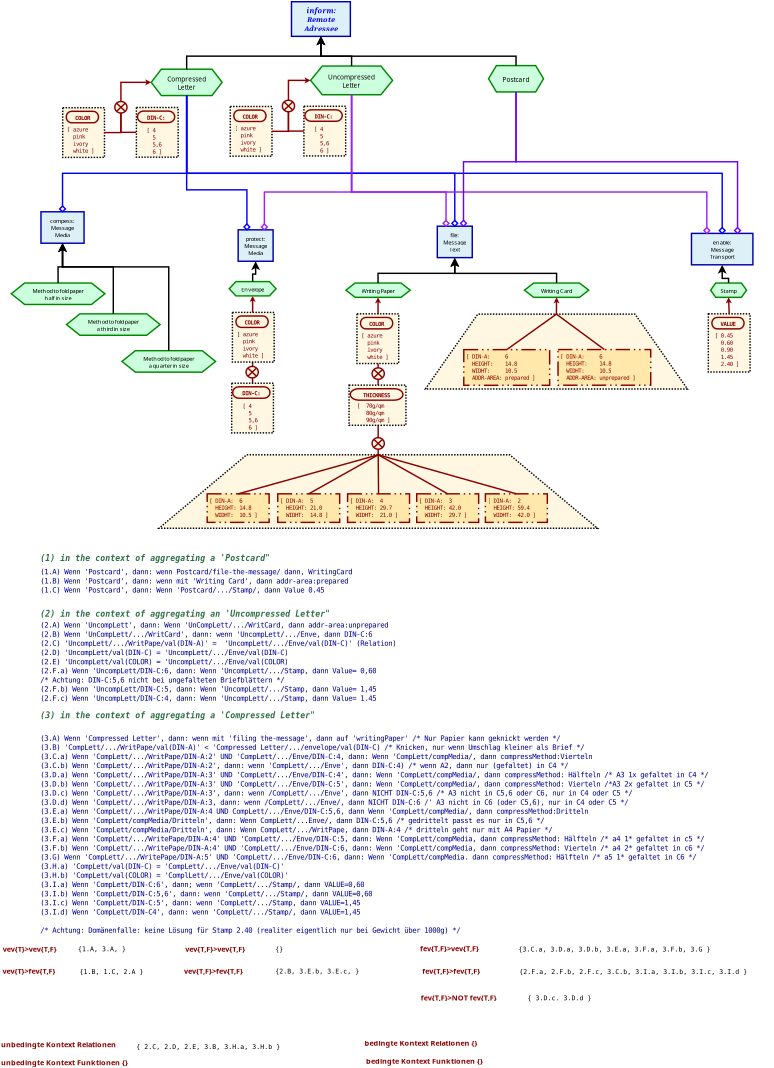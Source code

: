 <?xml version="1.0" encoding="UTF-8"?>
<dia:diagram xmlns:dia="http://www.lysator.liu.se/~alla/dia/">
  <dia:layer name="Background" visible="true" active="true">
    <dia:object type="Standard - Line" version="0" id="O0">
      <dia:attribute name="obj_pos">
        <dia:point val="19.05,27.66"/>
      </dia:attribute>
      <dia:attribute name="obj_bb">
        <dia:rectangle val="18.843,21.485;19.267,27.71"/>
      </dia:attribute>
      <dia:attribute name="conn_endpoints">
        <dia:point val="19.05,27.66"/>
        <dia:point val="19.056,21.597"/>
      </dia:attribute>
      <dia:attribute name="numcp">
        <dia:int val="1"/>
      </dia:attribute>
      <dia:attribute name="line_color">
        <dia:color val="#880000"/>
      </dia:attribute>
      <dia:attribute name="end_arrow">
        <dia:enum val="22"/>
      </dia:attribute>
      <dia:attribute name="end_arrow_length">
        <dia:real val="0.2"/>
      </dia:attribute>
      <dia:attribute name="end_arrow_width">
        <dia:real val="0.2"/>
      </dia:attribute>
      <dia:connections>
        <dia:connection handle="0" to="O109" connection="1"/>
        <dia:connection handle="1" to="O10" connection="14"/>
      </dia:connections>
    </dia:object>
    <dia:object type="Standard - Line" version="0" id="O1">
      <dia:attribute name="obj_pos">
        <dia:point val="27.775,32.633"/>
      </dia:attribute>
      <dia:attribute name="obj_bb">
        <dia:rectangle val="27.552,21.585;27.976,32.683"/>
      </dia:attribute>
      <dia:attribute name="conn_endpoints">
        <dia:point val="27.775,32.633"/>
        <dia:point val="27.764,21.697"/>
      </dia:attribute>
      <dia:attribute name="numcp">
        <dia:int val="1"/>
      </dia:attribute>
      <dia:attribute name="line_color">
        <dia:color val="#880000"/>
      </dia:attribute>
      <dia:attribute name="end_arrow">
        <dia:enum val="22"/>
      </dia:attribute>
      <dia:attribute name="end_arrow_length">
        <dia:real val="0.2"/>
      </dia:attribute>
      <dia:attribute name="end_arrow_width">
        <dia:real val="0.2"/>
      </dia:attribute>
      <dia:connections>
        <dia:connection handle="0" to="O27" connection="14"/>
        <dia:connection handle="1" to="O20" connection="14"/>
      </dia:connections>
    </dia:object>
    <dia:object type="Flowchart - Box" version="0" id="O2">
      <dia:attribute name="obj_pos">
        <dia:point val="21.754,1.168"/>
      </dia:attribute>
      <dia:attribute name="obj_bb">
        <dia:rectangle val="21.704,1.118;25.891,3.623"/>
      </dia:attribute>
      <dia:attribute name="elem_corner">
        <dia:point val="21.754,1.168"/>
      </dia:attribute>
      <dia:attribute name="elem_width">
        <dia:real val="4.088"/>
      </dia:attribute>
      <dia:attribute name="elem_height">
        <dia:real val="2.405"/>
      </dia:attribute>
      <dia:attribute name="border_width">
        <dia:real val="0.1"/>
      </dia:attribute>
      <dia:attribute name="border_color">
        <dia:color val="#0000aa"/>
      </dia:attribute>
      <dia:attribute name="inner_color">
        <dia:color val="#ddf0f7"/>
      </dia:attribute>
      <dia:attribute name="show_background">
        <dia:boolean val="true"/>
      </dia:attribute>
      <dia:attribute name="padding">
        <dia:real val="0.2"/>
      </dia:attribute>
      <dia:attribute name="text">
        <dia:composite type="text">
          <dia:attribute name="string">
            <dia:string>#inform:
Remote
Adressee#</dia:string>
          </dia:attribute>
          <dia:attribute name="font">
            <dia:font family="serif" style="88" name="Times-BoldItalic"/>
          </dia:attribute>
          <dia:attribute name="height">
            <dia:real val="0.635"/>
          </dia:attribute>
          <dia:attribute name="pos">
            <dia:point val="23.798,1.896"/>
          </dia:attribute>
          <dia:attribute name="color">
            <dia:color val="#0000ff"/>
          </dia:attribute>
          <dia:attribute name="alignment">
            <dia:enum val="1"/>
          </dia:attribute>
        </dia:composite>
      </dia:attribute>
    </dia:object>
    <dia:object type="Flowchart - Preparation" version="1" id="O3">
      <dia:attribute name="obj_pos">
        <dia:point val="23.078,5.634"/>
      </dia:attribute>
      <dia:attribute name="obj_bb">
        <dia:rectangle val="23.013,5.584;28.84,7.678"/>
      </dia:attribute>
      <dia:attribute name="meta">
        <dia:composite type="dict"/>
      </dia:attribute>
      <dia:attribute name="elem_corner">
        <dia:point val="23.078,5.634"/>
      </dia:attribute>
      <dia:attribute name="elem_width">
        <dia:real val="5.698"/>
      </dia:attribute>
      <dia:attribute name="elem_height">
        <dia:real val="1.993"/>
      </dia:attribute>
      <dia:attribute name="line_width">
        <dia:real val="0.1"/>
      </dia:attribute>
      <dia:attribute name="line_colour">
        <dia:color val="#008800"/>
      </dia:attribute>
      <dia:attribute name="fill_colour">
        <dia:color val="#ccffdd"/>
      </dia:attribute>
      <dia:attribute name="show_background">
        <dia:boolean val="true"/>
      </dia:attribute>
      <dia:attribute name="line_style">
        <dia:enum val="0"/>
        <dia:real val="1"/>
      </dia:attribute>
      <dia:attribute name="padding">
        <dia:real val="0.3"/>
      </dia:attribute>
      <dia:attribute name="text">
        <dia:composite type="text">
          <dia:attribute name="string">
            <dia:string>#Uncompressed
Letter#</dia:string>
          </dia:attribute>
          <dia:attribute name="font">
            <dia:font family="sans" style="0" name="Helvetica"/>
          </dia:attribute>
          <dia:attribute name="height">
            <dia:real val="0.564"/>
          </dia:attribute>
          <dia:attribute name="pos">
            <dia:point val="25.927,6.49"/>
          </dia:attribute>
          <dia:attribute name="color">
            <dia:color val="#000000"/>
          </dia:attribute>
          <dia:attribute name="alignment">
            <dia:enum val="1"/>
          </dia:attribute>
        </dia:composite>
      </dia:attribute>
      <dia:attribute name="flip_horizontal">
        <dia:boolean val="false"/>
      </dia:attribute>
      <dia:attribute name="flip_vertical">
        <dia:boolean val="false"/>
      </dia:attribute>
      <dia:attribute name="subscale">
        <dia:real val="1"/>
      </dia:attribute>
    </dia:object>
    <dia:object type="Flowchart - Preparation" version="1" id="O4">
      <dia:attribute name="obj_pos">
        <dia:point val="12.012,5.853"/>
      </dia:attribute>
      <dia:attribute name="obj_bb">
        <dia:rectangle val="11.949,5.803;17.0,7.732"/>
      </dia:attribute>
      <dia:attribute name="meta">
        <dia:composite type="dict"/>
      </dia:attribute>
      <dia:attribute name="elem_corner">
        <dia:point val="12.012,5.853"/>
      </dia:attribute>
      <dia:attribute name="elem_width">
        <dia:real val="4.925"/>
      </dia:attribute>
      <dia:attribute name="elem_height">
        <dia:real val="1.829"/>
      </dia:attribute>
      <dia:attribute name="line_width">
        <dia:real val="0.1"/>
      </dia:attribute>
      <dia:attribute name="line_colour">
        <dia:color val="#008800"/>
      </dia:attribute>
      <dia:attribute name="fill_colour">
        <dia:color val="#ccffdd"/>
      </dia:attribute>
      <dia:attribute name="show_background">
        <dia:boolean val="true"/>
      </dia:attribute>
      <dia:attribute name="line_style">
        <dia:enum val="0"/>
        <dia:real val="1"/>
      </dia:attribute>
      <dia:attribute name="padding">
        <dia:real val="0.3"/>
      </dia:attribute>
      <dia:attribute name="text">
        <dia:composite type="text">
          <dia:attribute name="string">
            <dia:string>#Compressed
Letter#</dia:string>
          </dia:attribute>
          <dia:attribute name="font">
            <dia:font family="sans" style="0" name="Helvetica"/>
          </dia:attribute>
          <dia:attribute name="height">
            <dia:real val="0.564"/>
          </dia:attribute>
          <dia:attribute name="pos">
            <dia:point val="14.474,6.627"/>
          </dia:attribute>
          <dia:attribute name="color">
            <dia:color val="#000000"/>
          </dia:attribute>
          <dia:attribute name="alignment">
            <dia:enum val="1"/>
          </dia:attribute>
        </dia:composite>
      </dia:attribute>
      <dia:attribute name="flip_horizontal">
        <dia:boolean val="false"/>
      </dia:attribute>
      <dia:attribute name="flip_vertical">
        <dia:boolean val="false"/>
      </dia:attribute>
      <dia:attribute name="subscale">
        <dia:real val="1"/>
      </dia:attribute>
    </dia:object>
    <dia:object type="Flowchart - Preparation" version="1" id="O5">
      <dia:attribute name="obj_pos">
        <dia:point val="35.438,5.603"/>
      </dia:attribute>
      <dia:attribute name="obj_bb">
        <dia:rectangle val="35.38,5.553;39.315,7.482"/>
      </dia:attribute>
      <dia:attribute name="meta">
        <dia:composite type="dict"/>
      </dia:attribute>
      <dia:attribute name="elem_corner">
        <dia:point val="35.438,5.603"/>
      </dia:attribute>
      <dia:attribute name="elem_width">
        <dia:real val="3.819"/>
      </dia:attribute>
      <dia:attribute name="elem_height">
        <dia:real val="1.829"/>
      </dia:attribute>
      <dia:attribute name="line_width">
        <dia:real val="0.1"/>
      </dia:attribute>
      <dia:attribute name="line_colour">
        <dia:color val="#008800"/>
      </dia:attribute>
      <dia:attribute name="fill_colour">
        <dia:color val="#ccffdd"/>
      </dia:attribute>
      <dia:attribute name="show_background">
        <dia:boolean val="true"/>
      </dia:attribute>
      <dia:attribute name="line_style">
        <dia:enum val="0"/>
        <dia:real val="1"/>
      </dia:attribute>
      <dia:attribute name="padding">
        <dia:real val="0.3"/>
      </dia:attribute>
      <dia:attribute name="text">
        <dia:composite type="text">
          <dia:attribute name="string">
            <dia:string>#Postcard#</dia:string>
          </dia:attribute>
          <dia:attribute name="font">
            <dia:font family="sans" style="0" name="Helvetica"/>
          </dia:attribute>
          <dia:attribute name="height">
            <dia:real val="0.564"/>
          </dia:attribute>
          <dia:attribute name="pos">
            <dia:point val="37.347,6.659"/>
          </dia:attribute>
          <dia:attribute name="color">
            <dia:color val="#000000"/>
          </dia:attribute>
          <dia:attribute name="alignment">
            <dia:enum val="1"/>
          </dia:attribute>
        </dia:composite>
      </dia:attribute>
      <dia:attribute name="flip_horizontal">
        <dia:boolean val="false"/>
      </dia:attribute>
      <dia:attribute name="flip_vertical">
        <dia:boolean val="false"/>
      </dia:attribute>
      <dia:attribute name="subscale">
        <dia:real val="1"/>
      </dia:attribute>
    </dia:object>
    <dia:object type="Flowchart - Box" version="0" id="O6">
      <dia:attribute name="obj_pos">
        <dia:point val="31.879,16.756"/>
      </dia:attribute>
      <dia:attribute name="obj_bb">
        <dia:rectangle val="31.829,16.706;34.356,18.988"/>
      </dia:attribute>
      <dia:attribute name="elem_corner">
        <dia:point val="31.879,16.756"/>
      </dia:attribute>
      <dia:attribute name="elem_width">
        <dia:real val="2.428"/>
      </dia:attribute>
      <dia:attribute name="elem_height">
        <dia:real val="2.182"/>
      </dia:attribute>
      <dia:attribute name="border_width">
        <dia:real val="0.1"/>
      </dia:attribute>
      <dia:attribute name="border_color">
        <dia:color val="#0000aa"/>
      </dia:attribute>
      <dia:attribute name="inner_color">
        <dia:color val="#ddf0f7"/>
      </dia:attribute>
      <dia:attribute name="show_background">
        <dia:boolean val="true"/>
      </dia:attribute>
      <dia:attribute name="padding">
        <dia:real val="0.3"/>
      </dia:attribute>
      <dia:attribute name="text">
        <dia:composite type="text">
          <dia:attribute name="string">
            <dia:string>#file:
Message
Text#</dia:string>
          </dia:attribute>
          <dia:attribute name="font">
            <dia:font family="sans" style="0" name="Helvetica"/>
          </dia:attribute>
          <dia:attribute name="height">
            <dia:real val="0.494"/>
          </dia:attribute>
          <dia:attribute name="pos">
            <dia:point val="33.093,17.474"/>
          </dia:attribute>
          <dia:attribute name="color">
            <dia:color val="#000000"/>
          </dia:attribute>
          <dia:attribute name="alignment">
            <dia:enum val="1"/>
          </dia:attribute>
        </dia:composite>
      </dia:attribute>
    </dia:object>
    <dia:object type="Flowchart - Box" version="0" id="O7">
      <dia:attribute name="obj_pos">
        <dia:point val="4.357,15.756"/>
      </dia:attribute>
      <dia:attribute name="obj_bb">
        <dia:rectangle val="4.308,15.706;7.4,17.988"/>
      </dia:attribute>
      <dia:attribute name="elem_corner">
        <dia:point val="4.357,15.756"/>
      </dia:attribute>
      <dia:attribute name="elem_width">
        <dia:real val="2.992"/>
      </dia:attribute>
      <dia:attribute name="elem_height">
        <dia:real val="2.182"/>
      </dia:attribute>
      <dia:attribute name="border_width">
        <dia:real val="0.1"/>
      </dia:attribute>
      <dia:attribute name="border_color">
        <dia:color val="#0000aa"/>
      </dia:attribute>
      <dia:attribute name="inner_color">
        <dia:color val="#ddf0f7"/>
      </dia:attribute>
      <dia:attribute name="show_background">
        <dia:boolean val="true"/>
      </dia:attribute>
      <dia:attribute name="padding">
        <dia:real val="0.3"/>
      </dia:attribute>
      <dia:attribute name="text">
        <dia:composite type="text">
          <dia:attribute name="string">
            <dia:string>#compess:
Message
Media#</dia:string>
          </dia:attribute>
          <dia:attribute name="font">
            <dia:font family="sans" style="0" name="Helvetica"/>
          </dia:attribute>
          <dia:attribute name="height">
            <dia:real val="0.494"/>
          </dia:attribute>
          <dia:attribute name="pos">
            <dia:point val="5.854,16.474"/>
          </dia:attribute>
          <dia:attribute name="color">
            <dia:color val="#000000"/>
          </dia:attribute>
          <dia:attribute name="alignment">
            <dia:enum val="1"/>
          </dia:attribute>
        </dia:composite>
      </dia:attribute>
    </dia:object>
    <dia:object type="Flowchart - Box" version="0" id="O8">
      <dia:attribute name="obj_pos">
        <dia:point val="18.05,17.009"/>
      </dia:attribute>
      <dia:attribute name="obj_bb">
        <dia:rectangle val="18,16.959;20.527,19.241"/>
      </dia:attribute>
      <dia:attribute name="elem_corner">
        <dia:point val="18.05,17.009"/>
      </dia:attribute>
      <dia:attribute name="elem_width">
        <dia:real val="2.428"/>
      </dia:attribute>
      <dia:attribute name="elem_height">
        <dia:real val="2.182"/>
      </dia:attribute>
      <dia:attribute name="border_width">
        <dia:real val="0.1"/>
      </dia:attribute>
      <dia:attribute name="border_color">
        <dia:color val="#0000aa"/>
      </dia:attribute>
      <dia:attribute name="inner_color">
        <dia:color val="#ddf0f7"/>
      </dia:attribute>
      <dia:attribute name="show_background">
        <dia:boolean val="true"/>
      </dia:attribute>
      <dia:attribute name="padding">
        <dia:real val="0.3"/>
      </dia:attribute>
      <dia:attribute name="text">
        <dia:composite type="text">
          <dia:attribute name="string">
            <dia:string>#protect:
Message
Media#</dia:string>
          </dia:attribute>
          <dia:attribute name="font">
            <dia:font family="sans" style="0" name="Helvetica"/>
          </dia:attribute>
          <dia:attribute name="height">
            <dia:real val="0.494"/>
          </dia:attribute>
          <dia:attribute name="pos">
            <dia:point val="19.264,17.727"/>
          </dia:attribute>
          <dia:attribute name="color">
            <dia:color val="#000000"/>
          </dia:attribute>
          <dia:attribute name="alignment">
            <dia:enum val="1"/>
          </dia:attribute>
        </dia:composite>
      </dia:attribute>
    </dia:object>
    <dia:object type="Flowchart - Box" version="0" id="O9">
      <dia:attribute name="obj_pos">
        <dia:point val="49.531,17.256"/>
      </dia:attribute>
      <dia:attribute name="obj_bb">
        <dia:rectangle val="49.481,17.206;53.846,19.488"/>
      </dia:attribute>
      <dia:attribute name="elem_corner">
        <dia:point val="49.531,17.256"/>
      </dia:attribute>
      <dia:attribute name="elem_width">
        <dia:real val="4.265"/>
      </dia:attribute>
      <dia:attribute name="elem_height">
        <dia:real val="2.182"/>
      </dia:attribute>
      <dia:attribute name="border_width">
        <dia:real val="0.1"/>
      </dia:attribute>
      <dia:attribute name="border_color">
        <dia:color val="#0000aa"/>
      </dia:attribute>
      <dia:attribute name="inner_color">
        <dia:color val="#ddf0f7"/>
      </dia:attribute>
      <dia:attribute name="show_background">
        <dia:boolean val="true"/>
      </dia:attribute>
      <dia:attribute name="padding">
        <dia:real val="0.3"/>
      </dia:attribute>
      <dia:attribute name="text">
        <dia:composite type="text">
          <dia:attribute name="string">
            <dia:string>#enable:
Message
Transport#</dia:string>
          </dia:attribute>
          <dia:attribute name="font">
            <dia:font family="sans" style="0" name="Helvetica"/>
          </dia:attribute>
          <dia:attribute name="height">
            <dia:real val="0.494"/>
          </dia:attribute>
          <dia:attribute name="pos">
            <dia:point val="51.664,17.974"/>
          </dia:attribute>
          <dia:attribute name="color">
            <dia:color val="#000000"/>
          </dia:attribute>
          <dia:attribute name="alignment">
            <dia:enum val="1"/>
          </dia:attribute>
        </dia:composite>
      </dia:attribute>
    </dia:object>
    <dia:object type="Flowchart - Preparation" version="1" id="O10">
      <dia:attribute name="obj_pos">
        <dia:point val="17.43,20.603"/>
      </dia:attribute>
      <dia:attribute name="obj_bb">
        <dia:rectangle val="17.361,20.553;20.75,21.647"/>
      </dia:attribute>
      <dia:attribute name="meta">
        <dia:composite type="dict"/>
      </dia:attribute>
      <dia:attribute name="elem_corner">
        <dia:point val="17.43,20.603"/>
      </dia:attribute>
      <dia:attribute name="elem_width">
        <dia:real val="3.252"/>
      </dia:attribute>
      <dia:attribute name="elem_height">
        <dia:real val="0.994"/>
      </dia:attribute>
      <dia:attribute name="line_width">
        <dia:real val="0.1"/>
      </dia:attribute>
      <dia:attribute name="line_colour">
        <dia:color val="#008800"/>
      </dia:attribute>
      <dia:attribute name="fill_colour">
        <dia:color val="#ccffdd"/>
      </dia:attribute>
      <dia:attribute name="show_background">
        <dia:boolean val="true"/>
      </dia:attribute>
      <dia:attribute name="line_style">
        <dia:enum val="0"/>
        <dia:real val="1"/>
      </dia:attribute>
      <dia:attribute name="padding">
        <dia:real val="0.2"/>
      </dia:attribute>
      <dia:attribute name="text">
        <dia:composite type="text">
          <dia:attribute name="string">
            <dia:string>#Envelope#</dia:string>
          </dia:attribute>
          <dia:attribute name="font">
            <dia:font family="sans" style="0" name="Helvetica"/>
          </dia:attribute>
          <dia:attribute name="height">
            <dia:real val="0.494"/>
          </dia:attribute>
          <dia:attribute name="pos">
            <dia:point val="19.056,21.224"/>
          </dia:attribute>
          <dia:attribute name="color">
            <dia:color val="#000000"/>
          </dia:attribute>
          <dia:attribute name="alignment">
            <dia:enum val="1"/>
          </dia:attribute>
        </dia:composite>
      </dia:attribute>
      <dia:attribute name="flip_horizontal">
        <dia:boolean val="false"/>
      </dia:attribute>
      <dia:attribute name="flip_vertical">
        <dia:boolean val="false"/>
      </dia:attribute>
      <dia:attribute name="subscale">
        <dia:real val="1"/>
      </dia:attribute>
    </dia:object>
    <dia:object type="Flowchart - Preparation" version="1" id="O11">
      <dia:attribute name="obj_pos">
        <dia:point val="50.859,20.703"/>
      </dia:attribute>
      <dia:attribute name="obj_bb">
        <dia:rectangle val="50.797,20.653;53.416,21.747"/>
      </dia:attribute>
      <dia:attribute name="meta">
        <dia:composite type="dict"/>
      </dia:attribute>
      <dia:attribute name="elem_corner">
        <dia:point val="50.859,20.703"/>
      </dia:attribute>
      <dia:attribute name="elem_width">
        <dia:real val="2.496"/>
      </dia:attribute>
      <dia:attribute name="elem_height">
        <dia:real val="0.994"/>
      </dia:attribute>
      <dia:attribute name="line_width">
        <dia:real val="0.1"/>
      </dia:attribute>
      <dia:attribute name="line_colour">
        <dia:color val="#008800"/>
      </dia:attribute>
      <dia:attribute name="fill_colour">
        <dia:color val="#ccffdd"/>
      </dia:attribute>
      <dia:attribute name="show_background">
        <dia:boolean val="true"/>
      </dia:attribute>
      <dia:attribute name="line_style">
        <dia:enum val="0"/>
        <dia:real val="1"/>
      </dia:attribute>
      <dia:attribute name="padding">
        <dia:real val="0.2"/>
      </dia:attribute>
      <dia:attribute name="text">
        <dia:composite type="text">
          <dia:attribute name="string">
            <dia:string>#Stamp#</dia:string>
          </dia:attribute>
          <dia:attribute name="font">
            <dia:font family="sans" style="0" name="Helvetica"/>
          </dia:attribute>
          <dia:attribute name="height">
            <dia:real val="0.494"/>
          </dia:attribute>
          <dia:attribute name="pos">
            <dia:point val="52.107,21.324"/>
          </dia:attribute>
          <dia:attribute name="color">
            <dia:color val="#000000"/>
          </dia:attribute>
          <dia:attribute name="alignment">
            <dia:enum val="1"/>
          </dia:attribute>
        </dia:composite>
      </dia:attribute>
      <dia:attribute name="flip_horizontal">
        <dia:boolean val="false"/>
      </dia:attribute>
      <dia:attribute name="flip_vertical">
        <dia:boolean val="false"/>
      </dia:attribute>
      <dia:attribute name="subscale">
        <dia:real val="1"/>
      </dia:attribute>
    </dia:object>
    <dia:object type="Flowchart - Preparation" version="1" id="O12">
      <dia:attribute name="obj_pos">
        <dia:point val="2.294,20.703"/>
      </dia:attribute>
      <dia:attribute name="obj_bb">
        <dia:rectangle val="2.214,20.653;8.874,22.241"/>
      </dia:attribute>
      <dia:attribute name="meta">
        <dia:composite type="dict"/>
      </dia:attribute>
      <dia:attribute name="elem_corner">
        <dia:point val="2.294,20.703"/>
      </dia:attribute>
      <dia:attribute name="elem_width">
        <dia:real val="6.5"/>
      </dia:attribute>
      <dia:attribute name="elem_height">
        <dia:real val="1.488"/>
      </dia:attribute>
      <dia:attribute name="line_width">
        <dia:real val="0.1"/>
      </dia:attribute>
      <dia:attribute name="line_colour">
        <dia:color val="#008800"/>
      </dia:attribute>
      <dia:attribute name="fill_colour">
        <dia:color val="#ccffdd"/>
      </dia:attribute>
      <dia:attribute name="show_background">
        <dia:boolean val="true"/>
      </dia:attribute>
      <dia:attribute name="line_style">
        <dia:enum val="0"/>
        <dia:real val="1"/>
      </dia:attribute>
      <dia:attribute name="padding">
        <dia:real val="0.2"/>
      </dia:attribute>
      <dia:attribute name="text">
        <dia:composite type="text">
          <dia:attribute name="string">
            <dia:string>#Method to fold paper
half in size#</dia:string>
          </dia:attribute>
          <dia:attribute name="font">
            <dia:font family="sans" style="0" name="Helvetica"/>
          </dia:attribute>
          <dia:attribute name="height">
            <dia:real val="0.494"/>
          </dia:attribute>
          <dia:attribute name="pos">
            <dia:point val="5.544,21.324"/>
          </dia:attribute>
          <dia:attribute name="color">
            <dia:color val="#000000"/>
          </dia:attribute>
          <dia:attribute name="alignment">
            <dia:enum val="1"/>
          </dia:attribute>
        </dia:composite>
      </dia:attribute>
      <dia:attribute name="flip_horizontal">
        <dia:boolean val="false"/>
      </dia:attribute>
      <dia:attribute name="flip_vertical">
        <dia:boolean val="false"/>
      </dia:attribute>
      <dia:attribute name="subscale">
        <dia:real val="1"/>
      </dia:attribute>
    </dia:object>
    <dia:object type="Flowchart - Preparation" version="1" id="O13">
      <dia:attribute name="obj_pos">
        <dia:point val="6.13,22.843"/>
      </dia:attribute>
      <dia:attribute name="obj_bb">
        <dia:rectangle val="6.05,22.793;12.71,24.381"/>
      </dia:attribute>
      <dia:attribute name="meta">
        <dia:composite type="dict"/>
      </dia:attribute>
      <dia:attribute name="elem_corner">
        <dia:point val="6.13,22.843"/>
      </dia:attribute>
      <dia:attribute name="elem_width">
        <dia:real val="6.5"/>
      </dia:attribute>
      <dia:attribute name="elem_height">
        <dia:real val="1.488"/>
      </dia:attribute>
      <dia:attribute name="line_width">
        <dia:real val="0.1"/>
      </dia:attribute>
      <dia:attribute name="line_colour">
        <dia:color val="#008800"/>
      </dia:attribute>
      <dia:attribute name="fill_colour">
        <dia:color val="#ccffdd"/>
      </dia:attribute>
      <dia:attribute name="show_background">
        <dia:boolean val="true"/>
      </dia:attribute>
      <dia:attribute name="line_style">
        <dia:enum val="0"/>
        <dia:real val="1"/>
      </dia:attribute>
      <dia:attribute name="padding">
        <dia:real val="0.2"/>
      </dia:attribute>
      <dia:attribute name="text">
        <dia:composite type="text">
          <dia:attribute name="string">
            <dia:string>#Method to fold paper
a third in size#</dia:string>
          </dia:attribute>
          <dia:attribute name="font">
            <dia:font family="sans" style="0" name="Helvetica"/>
          </dia:attribute>
          <dia:attribute name="height">
            <dia:real val="0.494"/>
          </dia:attribute>
          <dia:attribute name="pos">
            <dia:point val="9.38,23.464"/>
          </dia:attribute>
          <dia:attribute name="color">
            <dia:color val="#000000"/>
          </dia:attribute>
          <dia:attribute name="alignment">
            <dia:enum val="1"/>
          </dia:attribute>
        </dia:composite>
      </dia:attribute>
      <dia:attribute name="flip_horizontal">
        <dia:boolean val="false"/>
      </dia:attribute>
      <dia:attribute name="flip_vertical">
        <dia:boolean val="false"/>
      </dia:attribute>
      <dia:attribute name="subscale">
        <dia:real val="1"/>
      </dia:attribute>
    </dia:object>
    <dia:object type="Flowchart - Preparation" version="1" id="O14">
      <dia:attribute name="obj_pos">
        <dia:point val="9.98,25.403"/>
      </dia:attribute>
      <dia:attribute name="obj_bb">
        <dia:rectangle val="9.9,25.353;16.559,26.941"/>
      </dia:attribute>
      <dia:attribute name="meta">
        <dia:composite type="dict"/>
      </dia:attribute>
      <dia:attribute name="elem_corner">
        <dia:point val="9.98,25.403"/>
      </dia:attribute>
      <dia:attribute name="elem_width">
        <dia:real val="6.5"/>
      </dia:attribute>
      <dia:attribute name="elem_height">
        <dia:real val="1.488"/>
      </dia:attribute>
      <dia:attribute name="line_width">
        <dia:real val="0.1"/>
      </dia:attribute>
      <dia:attribute name="line_colour">
        <dia:color val="#008800"/>
      </dia:attribute>
      <dia:attribute name="fill_colour">
        <dia:color val="#ccffdd"/>
      </dia:attribute>
      <dia:attribute name="show_background">
        <dia:boolean val="true"/>
      </dia:attribute>
      <dia:attribute name="line_style">
        <dia:enum val="0"/>
        <dia:real val="1"/>
      </dia:attribute>
      <dia:attribute name="padding">
        <dia:real val="0.2"/>
      </dia:attribute>
      <dia:attribute name="text">
        <dia:composite type="text">
          <dia:attribute name="string">
            <dia:string>#Method to fold paper
a quarter in size#</dia:string>
          </dia:attribute>
          <dia:attribute name="font">
            <dia:font family="sans" style="0" name="Helvetica"/>
          </dia:attribute>
          <dia:attribute name="height">
            <dia:real val="0.494"/>
          </dia:attribute>
          <dia:attribute name="pos">
            <dia:point val="13.23,26.024"/>
          </dia:attribute>
          <dia:attribute name="color">
            <dia:color val="#000000"/>
          </dia:attribute>
          <dia:attribute name="alignment">
            <dia:enum val="1"/>
          </dia:attribute>
        </dia:composite>
      </dia:attribute>
      <dia:attribute name="flip_horizontal">
        <dia:boolean val="false"/>
      </dia:attribute>
      <dia:attribute name="flip_vertical">
        <dia:boolean val="false"/>
      </dia:attribute>
      <dia:attribute name="subscale">
        <dia:real val="1"/>
      </dia:attribute>
    </dia:object>
    <dia:object type="Flowchart - Preparation" version="1" id="O15">
      <dia:attribute name="obj_pos">
        <dia:point val="37.931,20.703"/>
      </dia:attribute>
      <dia:attribute name="obj_bb">
        <dia:rectangle val="37.85,20.653;42.475,21.747"/>
      </dia:attribute>
      <dia:attribute name="meta">
        <dia:composite type="dict"/>
      </dia:attribute>
      <dia:attribute name="elem_corner">
        <dia:point val="37.931,20.703"/>
      </dia:attribute>
      <dia:attribute name="elem_width">
        <dia:real val="4.463"/>
      </dia:attribute>
      <dia:attribute name="elem_height">
        <dia:real val="0.994"/>
      </dia:attribute>
      <dia:attribute name="line_width">
        <dia:real val="0.1"/>
      </dia:attribute>
      <dia:attribute name="line_colour">
        <dia:color val="#008800"/>
      </dia:attribute>
      <dia:attribute name="fill_colour">
        <dia:color val="#ccffdd"/>
      </dia:attribute>
      <dia:attribute name="show_background">
        <dia:boolean val="true"/>
      </dia:attribute>
      <dia:attribute name="line_style">
        <dia:enum val="0"/>
        <dia:real val="1"/>
      </dia:attribute>
      <dia:attribute name="padding">
        <dia:real val="0.2"/>
      </dia:attribute>
      <dia:attribute name="text">
        <dia:composite type="text">
          <dia:attribute name="string">
            <dia:string>#Writing Card#</dia:string>
          </dia:attribute>
          <dia:attribute name="font">
            <dia:font family="sans" style="0" name="Helvetica"/>
          </dia:attribute>
          <dia:attribute name="height">
            <dia:real val="0.494"/>
          </dia:attribute>
          <dia:attribute name="pos">
            <dia:point val="40.163,21.324"/>
          </dia:attribute>
          <dia:attribute name="color">
            <dia:color val="#000000"/>
          </dia:attribute>
          <dia:attribute name="alignment">
            <dia:enum val="1"/>
          </dia:attribute>
        </dia:composite>
      </dia:attribute>
      <dia:attribute name="flip_horizontal">
        <dia:boolean val="false"/>
      </dia:attribute>
      <dia:attribute name="flip_vertical">
        <dia:boolean val="false"/>
      </dia:attribute>
      <dia:attribute name="subscale">
        <dia:real val="1"/>
      </dia:attribute>
    </dia:object>
    <dia:object type="Flowchart - Summing Junction" version="1" id="O16">
      <dia:attribute name="obj_pos">
        <dia:point val="18.6,26.493"/>
      </dia:attribute>
      <dia:attribute name="obj_bb">
        <dia:rectangle val="18.55,26.443;19.5,27.343"/>
      </dia:attribute>
      <dia:attribute name="meta">
        <dia:composite type="dict"/>
      </dia:attribute>
      <dia:attribute name="elem_corner">
        <dia:point val="18.6,26.493"/>
      </dia:attribute>
      <dia:attribute name="elem_width">
        <dia:real val="0.85"/>
      </dia:attribute>
      <dia:attribute name="elem_height">
        <dia:real val="0.8"/>
      </dia:attribute>
      <dia:attribute name="line_width">
        <dia:real val="0.1"/>
      </dia:attribute>
      <dia:attribute name="line_colour">
        <dia:color val="#880000"/>
      </dia:attribute>
      <dia:attribute name="fill_colour">
        <dia:color val="#fff7e2"/>
      </dia:attribute>
      <dia:attribute name="show_background">
        <dia:boolean val="true"/>
      </dia:attribute>
      <dia:attribute name="line_style">
        <dia:enum val="0"/>
        <dia:real val="1"/>
      </dia:attribute>
      <dia:attribute name="flip_horizontal">
        <dia:boolean val="false"/>
      </dia:attribute>
      <dia:attribute name="flip_vertical">
        <dia:boolean val="false"/>
      </dia:attribute>
      <dia:attribute name="subscale">
        <dia:real val="1"/>
      </dia:attribute>
    </dia:object>
    <dia:group>
      <dia:group>
        <dia:object type="Standard - Box" version="0" id="O17">
          <dia:attribute name="obj_pos">
            <dia:point val="17.65,22.743"/>
          </dia:attribute>
          <dia:attribute name="obj_bb">
            <dia:rectangle val="17.6,22.693;20.6,26.243"/>
          </dia:attribute>
          <dia:attribute name="elem_corner">
            <dia:point val="17.65,22.743"/>
          </dia:attribute>
          <dia:attribute name="elem_width">
            <dia:real val="2.9"/>
          </dia:attribute>
          <dia:attribute name="elem_height">
            <dia:real val="3.45"/>
          </dia:attribute>
          <dia:attribute name="border_width">
            <dia:real val="0.1"/>
          </dia:attribute>
          <dia:attribute name="inner_color">
            <dia:color val="#fff7e2"/>
          </dia:attribute>
          <dia:attribute name="show_background">
            <dia:boolean val="true"/>
          </dia:attribute>
          <dia:attribute name="line_style">
            <dia:enum val="4"/>
          </dia:attribute>
        </dia:object>
        <dia:object type="Flowchart - Terminal" version="1" id="O18">
          <dia:attribute name="obj_pos">
            <dia:point val="17.9,22.993"/>
          </dia:attribute>
          <dia:attribute name="obj_bb">
            <dia:rectangle val="17.85,22.943;20.181,23.837"/>
          </dia:attribute>
          <dia:attribute name="meta">
            <dia:composite type="dict"/>
          </dia:attribute>
          <dia:attribute name="elem_corner">
            <dia:point val="17.9,22.993"/>
          </dia:attribute>
          <dia:attribute name="elem_width">
            <dia:real val="2.231"/>
          </dia:attribute>
          <dia:attribute name="elem_height">
            <dia:real val="0.794"/>
          </dia:attribute>
          <dia:attribute name="line_width">
            <dia:real val="0.1"/>
          </dia:attribute>
          <dia:attribute name="line_colour">
            <dia:color val="#880000"/>
          </dia:attribute>
          <dia:attribute name="fill_colour">
            <dia:color val="#fff7e2"/>
          </dia:attribute>
          <dia:attribute name="show_background">
            <dia:boolean val="true"/>
          </dia:attribute>
          <dia:attribute name="line_style">
            <dia:enum val="0"/>
            <dia:real val="1"/>
          </dia:attribute>
          <dia:attribute name="padding">
            <dia:real val="0.1"/>
          </dia:attribute>
          <dia:attribute name="text">
            <dia:composite type="text">
              <dia:attribute name="string">
                <dia:string>#COLOR#</dia:string>
              </dia:attribute>
              <dia:attribute name="font">
                <dia:font family="monospace" style="80" name="Courier-Bold"/>
              </dia:attribute>
              <dia:attribute name="height">
                <dia:real val="0.494"/>
              </dia:attribute>
              <dia:attribute name="pos">
                <dia:point val="19.016,23.514"/>
              </dia:attribute>
              <dia:attribute name="color">
                <dia:color val="#880000"/>
              </dia:attribute>
              <dia:attribute name="alignment">
                <dia:enum val="1"/>
              </dia:attribute>
            </dia:composite>
          </dia:attribute>
          <dia:attribute name="flip_horizontal">
            <dia:boolean val="false"/>
          </dia:attribute>
          <dia:attribute name="flip_vertical">
            <dia:boolean val="false"/>
          </dia:attribute>
          <dia:attribute name="subscale">
            <dia:real val="1"/>
          </dia:attribute>
        </dia:object>
      </dia:group>
      <dia:object type="Standard - Text" version="1" id="O19">
        <dia:attribute name="obj_pos">
          <dia:point val="17.95,24.393"/>
        </dia:attribute>
        <dia:attribute name="obj_bb">
          <dia:rectangle val="17.95,24.026;20.087,26.461"/>
        </dia:attribute>
        <dia:attribute name="text">
          <dia:composite type="text">
            <dia:attribute name="string">
              <dia:string>#[ azure
  pink
  ivory
  white ]
#</dia:string>
            </dia:attribute>
            <dia:attribute name="font">
              <dia:font family="monospace" style="0" name="Courier"/>
            </dia:attribute>
            <dia:attribute name="height">
              <dia:real val="0.494"/>
            </dia:attribute>
            <dia:attribute name="pos">
              <dia:point val="17.95,24.393"/>
            </dia:attribute>
            <dia:attribute name="color">
              <dia:color val="#880000"/>
            </dia:attribute>
            <dia:attribute name="alignment">
              <dia:enum val="0"/>
            </dia:attribute>
          </dia:composite>
        </dia:attribute>
        <dia:attribute name="valign">
          <dia:enum val="3"/>
        </dia:attribute>
      </dia:object>
    </dia:group>
    <dia:object type="Flowchart - Preparation" version="1" id="O20">
      <dia:attribute name="obj_pos">
        <dia:point val="25.533,20.703"/>
      </dia:attribute>
      <dia:attribute name="obj_bb">
        <dia:rectangle val="25.451,20.653;30.076,21.747"/>
      </dia:attribute>
      <dia:attribute name="meta">
        <dia:composite type="dict"/>
      </dia:attribute>
      <dia:attribute name="elem_corner">
        <dia:point val="25.533,20.703"/>
      </dia:attribute>
      <dia:attribute name="elem_width">
        <dia:real val="4.463"/>
      </dia:attribute>
      <dia:attribute name="elem_height">
        <dia:real val="0.994"/>
      </dia:attribute>
      <dia:attribute name="line_width">
        <dia:real val="0.1"/>
      </dia:attribute>
      <dia:attribute name="line_colour">
        <dia:color val="#008800"/>
      </dia:attribute>
      <dia:attribute name="fill_colour">
        <dia:color val="#ccffdd"/>
      </dia:attribute>
      <dia:attribute name="show_background">
        <dia:boolean val="true"/>
      </dia:attribute>
      <dia:attribute name="line_style">
        <dia:enum val="0"/>
        <dia:real val="1"/>
      </dia:attribute>
      <dia:attribute name="padding">
        <dia:real val="0.2"/>
      </dia:attribute>
      <dia:attribute name="text">
        <dia:composite type="text">
          <dia:attribute name="string">
            <dia:string>#Writing Paper#</dia:string>
          </dia:attribute>
          <dia:attribute name="font">
            <dia:font family="sans" style="0" name="Helvetica"/>
          </dia:attribute>
          <dia:attribute name="height">
            <dia:real val="0.494"/>
          </dia:attribute>
          <dia:attribute name="pos">
            <dia:point val="27.764,21.324"/>
          </dia:attribute>
          <dia:attribute name="color">
            <dia:color val="#000000"/>
          </dia:attribute>
          <dia:attribute name="alignment">
            <dia:enum val="1"/>
          </dia:attribute>
        </dia:composite>
      </dia:attribute>
      <dia:attribute name="flip_horizontal">
        <dia:boolean val="false"/>
      </dia:attribute>
      <dia:attribute name="flip_vertical">
        <dia:boolean val="false"/>
      </dia:attribute>
      <dia:attribute name="subscale">
        <dia:real val="1"/>
      </dia:attribute>
    </dia:object>
    <dia:object type="Standard - Text" version="1" id="O21">
      <dia:attribute name="obj_pos">
        <dia:point val="28.1,31.433"/>
      </dia:attribute>
      <dia:attribute name="obj_bb">
        <dia:rectangle val="28.1,30.838;28.1,31.583"/>
      </dia:attribute>
      <dia:attribute name="text">
        <dia:composite type="text">
          <dia:attribute name="string">
            <dia:string>##</dia:string>
          </dia:attribute>
          <dia:attribute name="font">
            <dia:font family="sans" style="0" name="Helvetica"/>
          </dia:attribute>
          <dia:attribute name="height">
            <dia:real val="0.8"/>
          </dia:attribute>
          <dia:attribute name="pos">
            <dia:point val="28.1,31.433"/>
          </dia:attribute>
          <dia:attribute name="color">
            <dia:color val="#000000"/>
          </dia:attribute>
          <dia:attribute name="alignment">
            <dia:enum val="0"/>
          </dia:attribute>
        </dia:composite>
      </dia:attribute>
      <dia:attribute name="valign">
        <dia:enum val="3"/>
      </dia:attribute>
    </dia:object>
    <dia:object type="Flowchart - Summing Junction" version="1" id="O22">
      <dia:attribute name="obj_pos">
        <dia:point val="27.35,26.593"/>
      </dia:attribute>
      <dia:attribute name="obj_bb">
        <dia:rectangle val="27.3,26.543;28.25,27.443"/>
      </dia:attribute>
      <dia:attribute name="meta">
        <dia:composite type="dict"/>
      </dia:attribute>
      <dia:attribute name="elem_corner">
        <dia:point val="27.35,26.593"/>
      </dia:attribute>
      <dia:attribute name="elem_width">
        <dia:real val="0.85"/>
      </dia:attribute>
      <dia:attribute name="elem_height">
        <dia:real val="0.8"/>
      </dia:attribute>
      <dia:attribute name="line_width">
        <dia:real val="0.1"/>
      </dia:attribute>
      <dia:attribute name="line_colour">
        <dia:color val="#880000"/>
      </dia:attribute>
      <dia:attribute name="fill_colour">
        <dia:color val="#fff7e2"/>
      </dia:attribute>
      <dia:attribute name="show_background">
        <dia:boolean val="true"/>
      </dia:attribute>
      <dia:attribute name="line_style">
        <dia:enum val="0"/>
        <dia:real val="1"/>
      </dia:attribute>
      <dia:attribute name="flip_horizontal">
        <dia:boolean val="false"/>
      </dia:attribute>
      <dia:attribute name="flip_vertical">
        <dia:boolean val="false"/>
      </dia:attribute>
      <dia:attribute name="subscale">
        <dia:real val="1"/>
      </dia:attribute>
    </dia:object>
    <dia:group>
      <dia:group>
        <dia:object type="Standard - Box" version="0" id="O23">
          <dia:attribute name="obj_pos">
            <dia:point val="26.3,22.843"/>
          </dia:attribute>
          <dia:attribute name="obj_bb">
            <dia:rectangle val="26.25,22.793;29.25,26.343"/>
          </dia:attribute>
          <dia:attribute name="elem_corner">
            <dia:point val="26.3,22.843"/>
          </dia:attribute>
          <dia:attribute name="elem_width">
            <dia:real val="2.9"/>
          </dia:attribute>
          <dia:attribute name="elem_height">
            <dia:real val="3.45"/>
          </dia:attribute>
          <dia:attribute name="border_width">
            <dia:real val="0.1"/>
          </dia:attribute>
          <dia:attribute name="inner_color">
            <dia:color val="#fff7e2"/>
          </dia:attribute>
          <dia:attribute name="show_background">
            <dia:boolean val="true"/>
          </dia:attribute>
          <dia:attribute name="line_style">
            <dia:enum val="4"/>
          </dia:attribute>
        </dia:object>
        <dia:object type="Flowchart - Terminal" version="1" id="O24">
          <dia:attribute name="obj_pos">
            <dia:point val="26.55,23.093"/>
          </dia:attribute>
          <dia:attribute name="obj_bb">
            <dia:rectangle val="26.5,23.043;28.831,23.937"/>
          </dia:attribute>
          <dia:attribute name="meta">
            <dia:composite type="dict"/>
          </dia:attribute>
          <dia:attribute name="elem_corner">
            <dia:point val="26.55,23.093"/>
          </dia:attribute>
          <dia:attribute name="elem_width">
            <dia:real val="2.231"/>
          </dia:attribute>
          <dia:attribute name="elem_height">
            <dia:real val="0.794"/>
          </dia:attribute>
          <dia:attribute name="line_width">
            <dia:real val="0.1"/>
          </dia:attribute>
          <dia:attribute name="line_colour">
            <dia:color val="#880000"/>
          </dia:attribute>
          <dia:attribute name="fill_colour">
            <dia:color val="#fff7e2"/>
          </dia:attribute>
          <dia:attribute name="show_background">
            <dia:boolean val="true"/>
          </dia:attribute>
          <dia:attribute name="line_style">
            <dia:enum val="0"/>
            <dia:real val="1"/>
          </dia:attribute>
          <dia:attribute name="padding">
            <dia:real val="0.1"/>
          </dia:attribute>
          <dia:attribute name="text">
            <dia:composite type="text">
              <dia:attribute name="string">
                <dia:string>#COLOR#</dia:string>
              </dia:attribute>
              <dia:attribute name="font">
                <dia:font family="monospace" style="80" name="Courier-Bold"/>
              </dia:attribute>
              <dia:attribute name="height">
                <dia:real val="0.494"/>
              </dia:attribute>
              <dia:attribute name="pos">
                <dia:point val="27.666,23.614"/>
              </dia:attribute>
              <dia:attribute name="color">
                <dia:color val="#880000"/>
              </dia:attribute>
              <dia:attribute name="alignment">
                <dia:enum val="1"/>
              </dia:attribute>
            </dia:composite>
          </dia:attribute>
          <dia:attribute name="flip_horizontal">
            <dia:boolean val="false"/>
          </dia:attribute>
          <dia:attribute name="flip_vertical">
            <dia:boolean val="false"/>
          </dia:attribute>
          <dia:attribute name="subscale">
            <dia:real val="1"/>
          </dia:attribute>
        </dia:object>
      </dia:group>
      <dia:object type="Standard - Text" version="1" id="O25">
        <dia:attribute name="obj_pos">
          <dia:point val="26.6,24.493"/>
        </dia:attribute>
        <dia:attribute name="obj_bb">
          <dia:rectangle val="26.6,24.126;28.738,26.561"/>
        </dia:attribute>
        <dia:attribute name="text">
          <dia:composite type="text">
            <dia:attribute name="string">
              <dia:string>#[ azure
  pink
  ivory
  white ]
#</dia:string>
            </dia:attribute>
            <dia:attribute name="font">
              <dia:font family="monospace" style="0" name="Courier"/>
            </dia:attribute>
            <dia:attribute name="height">
              <dia:real val="0.494"/>
            </dia:attribute>
            <dia:attribute name="pos">
              <dia:point val="26.6,24.493"/>
            </dia:attribute>
            <dia:attribute name="color">
              <dia:color val="#880000"/>
            </dia:attribute>
            <dia:attribute name="alignment">
              <dia:enum val="0"/>
            </dia:attribute>
          </dia:composite>
        </dia:attribute>
        <dia:attribute name="valign">
          <dia:enum val="3"/>
        </dia:attribute>
      </dia:object>
    </dia:group>
    <dia:object type="Flowchart - Summing Junction" version="1" id="O26">
      <dia:attribute name="obj_pos">
        <dia:point val="27.35,31.443"/>
      </dia:attribute>
      <dia:attribute name="obj_bb">
        <dia:rectangle val="27.3,31.393;28.25,32.293"/>
      </dia:attribute>
      <dia:attribute name="meta">
        <dia:composite type="dict"/>
      </dia:attribute>
      <dia:attribute name="elem_corner">
        <dia:point val="27.35,31.443"/>
      </dia:attribute>
      <dia:attribute name="elem_width">
        <dia:real val="0.85"/>
      </dia:attribute>
      <dia:attribute name="elem_height">
        <dia:real val="0.8"/>
      </dia:attribute>
      <dia:attribute name="line_width">
        <dia:real val="0.1"/>
      </dia:attribute>
      <dia:attribute name="line_colour">
        <dia:color val="#880000"/>
      </dia:attribute>
      <dia:attribute name="fill_colour">
        <dia:color val="#fff7e2"/>
      </dia:attribute>
      <dia:attribute name="show_background">
        <dia:boolean val="true"/>
      </dia:attribute>
      <dia:attribute name="line_style">
        <dia:enum val="0"/>
        <dia:real val="1"/>
      </dia:attribute>
      <dia:attribute name="flip_horizontal">
        <dia:boolean val="false"/>
      </dia:attribute>
      <dia:attribute name="flip_vertical">
        <dia:boolean val="false"/>
      </dia:attribute>
      <dia:attribute name="subscale">
        <dia:real val="1"/>
      </dia:attribute>
    </dia:object>
    <dia:group>
      <dia:object type="Flowchart - Manual Operation" version="1" id="O27">
        <dia:attribute name="obj_pos">
          <dia:point val="12.55,32.633"/>
        </dia:attribute>
        <dia:attribute name="obj_bb">
          <dia:rectangle val="12.412,32.583;43.138,37.783"/>
        </dia:attribute>
        <dia:attribute name="meta">
          <dia:composite type="dict"/>
        </dia:attribute>
        <dia:attribute name="elem_corner">
          <dia:point val="12.55,32.633"/>
        </dia:attribute>
        <dia:attribute name="elem_width">
          <dia:real val="30.45"/>
        </dia:attribute>
        <dia:attribute name="elem_height">
          <dia:real val="5.1"/>
        </dia:attribute>
        <dia:attribute name="line_width">
          <dia:real val="0.1"/>
        </dia:attribute>
        <dia:attribute name="line_colour">
          <dia:color val="#000000"/>
        </dia:attribute>
        <dia:attribute name="fill_colour">
          <dia:color val="#fff7e2"/>
        </dia:attribute>
        <dia:attribute name="show_background">
          <dia:boolean val="true"/>
        </dia:attribute>
        <dia:attribute name="line_style">
          <dia:enum val="4"/>
          <dia:real val="1"/>
        </dia:attribute>
        <dia:attribute name="padding">
          <dia:real val="0.1"/>
        </dia:attribute>
        <dia:attribute name="text">
          <dia:composite type="text">
            <dia:attribute name="string">
              <dia:string>##</dia:string>
            </dia:attribute>
            <dia:attribute name="font">
              <dia:font family="sans" style="0" name="Helvetica"/>
            </dia:attribute>
            <dia:attribute name="height">
              <dia:real val="0.8"/>
            </dia:attribute>
            <dia:attribute name="pos">
              <dia:point val="27.775,35.383"/>
            </dia:attribute>
            <dia:attribute name="color">
              <dia:color val="#000000"/>
            </dia:attribute>
            <dia:attribute name="alignment">
              <dia:enum val="1"/>
            </dia:attribute>
          </dia:composite>
        </dia:attribute>
        <dia:attribute name="flip_horizontal">
          <dia:boolean val="true"/>
        </dia:attribute>
        <dia:attribute name="flip_vertical">
          <dia:boolean val="true"/>
        </dia:attribute>
        <dia:attribute name="subscale">
          <dia:real val="1"/>
        </dia:attribute>
      </dia:object>
      <dia:object type="Flowchart - Box" version="0" id="O28">
        <dia:attribute name="obj_pos">
          <dia:point val="35.22,35.343"/>
        </dia:attribute>
        <dia:attribute name="obj_bb">
          <dia:rectangle val="35.17,35.293;39.57,37.375"/>
        </dia:attribute>
        <dia:attribute name="elem_corner">
          <dia:point val="35.22,35.343"/>
        </dia:attribute>
        <dia:attribute name="elem_width">
          <dia:real val="4.3"/>
        </dia:attribute>
        <dia:attribute name="elem_height">
          <dia:real val="1.982"/>
        </dia:attribute>
        <dia:attribute name="border_width">
          <dia:real val="0.1"/>
        </dia:attribute>
        <dia:attribute name="border_color">
          <dia:color val="#880000"/>
        </dia:attribute>
        <dia:attribute name="inner_color">
          <dia:color val="#ffe8aa"/>
        </dia:attribute>
        <dia:attribute name="show_background">
          <dia:boolean val="true"/>
        </dia:attribute>
        <dia:attribute name="line_style">
          <dia:enum val="3"/>
        </dia:attribute>
        <dia:attribute name="padding">
          <dia:real val="0.2"/>
        </dia:attribute>
        <dia:attribute name="text">
          <dia:composite type="text">
            <dia:attribute name="string">
              <dia:string>#[ DIN-A:  2
  HEIGHT: 59.4
  WIDHT:  42.0 ]#</dia:string>
            </dia:attribute>
            <dia:attribute name="font">
              <dia:font family="monospace" style="0" name="Courier"/>
            </dia:attribute>
            <dia:attribute name="height">
              <dia:real val="0.494"/>
            </dia:attribute>
            <dia:attribute name="pos">
              <dia:point val="35.37,35.961"/>
            </dia:attribute>
            <dia:attribute name="color">
              <dia:color val="#880000"/>
            </dia:attribute>
            <dia:attribute name="alignment">
              <dia:enum val="0"/>
            </dia:attribute>
          </dia:composite>
        </dia:attribute>
      </dia:object>
      <dia:object type="Flowchart - Box" version="0" id="O29">
        <dia:attribute name="obj_pos">
          <dia:point val="30.45,35.343"/>
        </dia:attribute>
        <dia:attribute name="obj_bb">
          <dia:rectangle val="30.4,35.293;34.8,37.375"/>
        </dia:attribute>
        <dia:attribute name="elem_corner">
          <dia:point val="30.45,35.343"/>
        </dia:attribute>
        <dia:attribute name="elem_width">
          <dia:real val="4.3"/>
        </dia:attribute>
        <dia:attribute name="elem_height">
          <dia:real val="1.982"/>
        </dia:attribute>
        <dia:attribute name="border_width">
          <dia:real val="0.1"/>
        </dia:attribute>
        <dia:attribute name="border_color">
          <dia:color val="#880000"/>
        </dia:attribute>
        <dia:attribute name="inner_color">
          <dia:color val="#ffe8aa"/>
        </dia:attribute>
        <dia:attribute name="show_background">
          <dia:boolean val="true"/>
        </dia:attribute>
        <dia:attribute name="line_style">
          <dia:enum val="3"/>
        </dia:attribute>
        <dia:attribute name="padding">
          <dia:real val="0.2"/>
        </dia:attribute>
        <dia:attribute name="text">
          <dia:composite type="text">
            <dia:attribute name="string">
              <dia:string>#[ DIN-A:  3
  HEIGHT: 42.0
  WIDHT:  29.7 ]#</dia:string>
            </dia:attribute>
            <dia:attribute name="font">
              <dia:font family="monospace" style="0" name="Courier"/>
            </dia:attribute>
            <dia:attribute name="height">
              <dia:real val="0.494"/>
            </dia:attribute>
            <dia:attribute name="pos">
              <dia:point val="30.6,35.961"/>
            </dia:attribute>
            <dia:attribute name="color">
              <dia:color val="#880000"/>
            </dia:attribute>
            <dia:attribute name="alignment">
              <dia:enum val="0"/>
            </dia:attribute>
          </dia:composite>
        </dia:attribute>
      </dia:object>
      <dia:object type="Flowchart - Box" version="0" id="O30">
        <dia:attribute name="obj_pos">
          <dia:point val="25.65,35.343"/>
        </dia:attribute>
        <dia:attribute name="obj_bb">
          <dia:rectangle val="25.6,35.293;30,37.375"/>
        </dia:attribute>
        <dia:attribute name="elem_corner">
          <dia:point val="25.65,35.343"/>
        </dia:attribute>
        <dia:attribute name="elem_width">
          <dia:real val="4.3"/>
        </dia:attribute>
        <dia:attribute name="elem_height">
          <dia:real val="1.982"/>
        </dia:attribute>
        <dia:attribute name="border_width">
          <dia:real val="0.1"/>
        </dia:attribute>
        <dia:attribute name="border_color">
          <dia:color val="#880000"/>
        </dia:attribute>
        <dia:attribute name="inner_color">
          <dia:color val="#ffe8aa"/>
        </dia:attribute>
        <dia:attribute name="show_background">
          <dia:boolean val="true"/>
        </dia:attribute>
        <dia:attribute name="line_style">
          <dia:enum val="3"/>
        </dia:attribute>
        <dia:attribute name="padding">
          <dia:real val="0.2"/>
        </dia:attribute>
        <dia:attribute name="text">
          <dia:composite type="text">
            <dia:attribute name="string">
              <dia:string>#[ DIN-A:  4
  HEIGHT: 29.7
  WIDHT:  21.0 ]#</dia:string>
            </dia:attribute>
            <dia:attribute name="font">
              <dia:font family="monospace" style="0" name="Courier"/>
            </dia:attribute>
            <dia:attribute name="height">
              <dia:real val="0.494"/>
            </dia:attribute>
            <dia:attribute name="pos">
              <dia:point val="25.8,35.961"/>
            </dia:attribute>
            <dia:attribute name="color">
              <dia:color val="#880000"/>
            </dia:attribute>
            <dia:attribute name="alignment">
              <dia:enum val="0"/>
            </dia:attribute>
          </dia:composite>
        </dia:attribute>
      </dia:object>
      <dia:object type="Flowchart - Box" version="0" id="O31">
        <dia:attribute name="obj_pos">
          <dia:point val="20.8,35.343"/>
        </dia:attribute>
        <dia:attribute name="obj_bb">
          <dia:rectangle val="20.75,35.293;25.15,37.375"/>
        </dia:attribute>
        <dia:attribute name="elem_corner">
          <dia:point val="20.8,35.343"/>
        </dia:attribute>
        <dia:attribute name="elem_width">
          <dia:real val="4.3"/>
        </dia:attribute>
        <dia:attribute name="elem_height">
          <dia:real val="1.982"/>
        </dia:attribute>
        <dia:attribute name="border_width">
          <dia:real val="0.1"/>
        </dia:attribute>
        <dia:attribute name="border_color">
          <dia:color val="#880000"/>
        </dia:attribute>
        <dia:attribute name="inner_color">
          <dia:color val="#ffe8aa"/>
        </dia:attribute>
        <dia:attribute name="show_background">
          <dia:boolean val="true"/>
        </dia:attribute>
        <dia:attribute name="line_style">
          <dia:enum val="3"/>
        </dia:attribute>
        <dia:attribute name="padding">
          <dia:real val="0.2"/>
        </dia:attribute>
        <dia:attribute name="text">
          <dia:composite type="text">
            <dia:attribute name="string">
              <dia:string>#[ DIN-A:  5
  HEIGHT: 21.0
  WIDHT:  14.8 ]#</dia:string>
            </dia:attribute>
            <dia:attribute name="font">
              <dia:font family="monospace" style="0" name="Courier"/>
            </dia:attribute>
            <dia:attribute name="height">
              <dia:real val="0.494"/>
            </dia:attribute>
            <dia:attribute name="pos">
              <dia:point val="20.95,35.961"/>
            </dia:attribute>
            <dia:attribute name="color">
              <dia:color val="#880000"/>
            </dia:attribute>
            <dia:attribute name="alignment">
              <dia:enum val="0"/>
            </dia:attribute>
          </dia:composite>
        </dia:attribute>
      </dia:object>
      <dia:object type="Flowchart - Box" version="0" id="O32">
        <dia:attribute name="obj_pos">
          <dia:point val="15.9,35.343"/>
        </dia:attribute>
        <dia:attribute name="obj_bb">
          <dia:rectangle val="15.85,35.293;20.25,37.375"/>
        </dia:attribute>
        <dia:attribute name="elem_corner">
          <dia:point val="15.9,35.343"/>
        </dia:attribute>
        <dia:attribute name="elem_width">
          <dia:real val="4.3"/>
        </dia:attribute>
        <dia:attribute name="elem_height">
          <dia:real val="1.982"/>
        </dia:attribute>
        <dia:attribute name="border_width">
          <dia:real val="0.1"/>
        </dia:attribute>
        <dia:attribute name="border_color">
          <dia:color val="#880000"/>
        </dia:attribute>
        <dia:attribute name="inner_color">
          <dia:color val="#ffe8aa"/>
        </dia:attribute>
        <dia:attribute name="show_background">
          <dia:boolean val="true"/>
        </dia:attribute>
        <dia:attribute name="line_style">
          <dia:enum val="3"/>
        </dia:attribute>
        <dia:attribute name="padding">
          <dia:real val="0.2"/>
        </dia:attribute>
        <dia:attribute name="text">
          <dia:composite type="text">
            <dia:attribute name="string">
              <dia:string>#[ DIN-A:  6
  HEIGHT: 14.8
  WIDHT:  10.5 ]#</dia:string>
            </dia:attribute>
            <dia:attribute name="font">
              <dia:font family="monospace" style="0" name="Courier"/>
            </dia:attribute>
            <dia:attribute name="height">
              <dia:real val="0.494"/>
            </dia:attribute>
            <dia:attribute name="pos">
              <dia:point val="16.05,35.961"/>
            </dia:attribute>
            <dia:attribute name="color">
              <dia:color val="#880000"/>
            </dia:attribute>
            <dia:attribute name="alignment">
              <dia:enum val="0"/>
            </dia:attribute>
          </dia:composite>
        </dia:attribute>
      </dia:object>
      <dia:object type="Standard - Line" version="0" id="O33">
        <dia:attribute name="obj_pos">
          <dia:point val="18.05,35.343"/>
        </dia:attribute>
        <dia:attribute name="obj_bb">
          <dia:rectangle val="17.988,32.572;27.837,35.405"/>
        </dia:attribute>
        <dia:attribute name="conn_endpoints">
          <dia:point val="18.05,35.343"/>
          <dia:point val="27.775,32.633"/>
        </dia:attribute>
        <dia:attribute name="numcp">
          <dia:int val="1"/>
        </dia:attribute>
        <dia:attribute name="line_color">
          <dia:color val="#880000"/>
        </dia:attribute>
        <dia:connections>
          <dia:connection handle="0" to="O32" connection="2"/>
          <dia:connection handle="1" to="O27" connection="14"/>
        </dia:connections>
      </dia:object>
      <dia:object type="Standard - Line" version="0" id="O34">
        <dia:attribute name="obj_pos">
          <dia:point val="27.8,35.343"/>
        </dia:attribute>
        <dia:attribute name="obj_bb">
          <dia:rectangle val="27.724,32.583;27.851,35.394"/>
        </dia:attribute>
        <dia:attribute name="conn_endpoints">
          <dia:point val="27.8,35.343"/>
          <dia:point val="27.775,32.633"/>
        </dia:attribute>
        <dia:attribute name="numcp">
          <dia:int val="1"/>
        </dia:attribute>
        <dia:attribute name="line_color">
          <dia:color val="#880000"/>
        </dia:attribute>
        <dia:connections>
          <dia:connection handle="0" to="O30" connection="2"/>
          <dia:connection handle="1" to="O27" connection="14"/>
        </dia:connections>
      </dia:object>
      <dia:object type="Standard - Line" version="0" id="O35">
        <dia:attribute name="obj_pos">
          <dia:point val="22.95,35.343"/>
        </dia:attribute>
        <dia:attribute name="obj_bb">
          <dia:rectangle val="22.882,32.565;27.843,35.411"/>
        </dia:attribute>
        <dia:attribute name="conn_endpoints">
          <dia:point val="22.95,35.343"/>
          <dia:point val="27.775,32.633"/>
        </dia:attribute>
        <dia:attribute name="numcp">
          <dia:int val="1"/>
        </dia:attribute>
        <dia:attribute name="line_color">
          <dia:color val="#880000"/>
        </dia:attribute>
        <dia:connections>
          <dia:connection handle="0" to="O31" connection="2"/>
          <dia:connection handle="1" to="O27" connection="14"/>
        </dia:connections>
      </dia:object>
      <dia:object type="Standard - Line" version="0" id="O36">
        <dia:attribute name="obj_pos">
          <dia:point val="32.6,35.343"/>
        </dia:attribute>
        <dia:attribute name="obj_bb">
          <dia:rectangle val="27.707,32.565;32.668,35.411"/>
        </dia:attribute>
        <dia:attribute name="conn_endpoints">
          <dia:point val="32.6,35.343"/>
          <dia:point val="27.775,32.633"/>
        </dia:attribute>
        <dia:attribute name="numcp">
          <dia:int val="1"/>
        </dia:attribute>
        <dia:attribute name="line_color">
          <dia:color val="#880000"/>
        </dia:attribute>
        <dia:connections>
          <dia:connection handle="0" to="O29" connection="2"/>
          <dia:connection handle="1" to="O27" connection="14"/>
        </dia:connections>
      </dia:object>
      <dia:object type="Standard - Line" version="0" id="O37">
        <dia:attribute name="obj_pos">
          <dia:point val="37.37,35.343"/>
        </dia:attribute>
        <dia:attribute name="obj_bb">
          <dia:rectangle val="27.713,32.572;37.432,35.405"/>
        </dia:attribute>
        <dia:attribute name="conn_endpoints">
          <dia:point val="37.37,35.343"/>
          <dia:point val="27.775,32.633"/>
        </dia:attribute>
        <dia:attribute name="numcp">
          <dia:int val="1"/>
        </dia:attribute>
        <dia:attribute name="line_color">
          <dia:color val="#880000"/>
        </dia:attribute>
        <dia:connections>
          <dia:connection handle="0" to="O28" connection="2"/>
          <dia:connection handle="1" to="O27" connection="14"/>
        </dia:connections>
      </dia:object>
    </dia:group>
    <dia:object type="Standard - Box" version="0" id="O38">
      <dia:attribute name="obj_pos">
        <dia:point val="25.75,27.793"/>
      </dia:attribute>
      <dia:attribute name="obj_bb">
        <dia:rectangle val="25.7,27.743;29.75,30.633"/>
      </dia:attribute>
      <dia:attribute name="elem_corner">
        <dia:point val="25.75,27.793"/>
      </dia:attribute>
      <dia:attribute name="elem_width">
        <dia:real val="3.95"/>
      </dia:attribute>
      <dia:attribute name="elem_height">
        <dia:real val="2.79"/>
      </dia:attribute>
      <dia:attribute name="border_width">
        <dia:real val="0.1"/>
      </dia:attribute>
      <dia:attribute name="inner_color">
        <dia:color val="#fff7e2"/>
      </dia:attribute>
      <dia:attribute name="show_background">
        <dia:boolean val="true"/>
      </dia:attribute>
      <dia:attribute name="line_style">
        <dia:enum val="4"/>
      </dia:attribute>
    </dia:object>
    <dia:object type="Flowchart - Terminal" version="1" id="O39">
      <dia:attribute name="obj_pos">
        <dia:point val="25.837,28.043"/>
      </dia:attribute>
      <dia:attribute name="obj_bb">
        <dia:rectangle val="25.788,27.993;29.544,28.887"/>
      </dia:attribute>
      <dia:attribute name="meta">
        <dia:composite type="dict"/>
      </dia:attribute>
      <dia:attribute name="elem_corner">
        <dia:point val="25.837,28.043"/>
      </dia:attribute>
      <dia:attribute name="elem_width">
        <dia:real val="3.656"/>
      </dia:attribute>
      <dia:attribute name="elem_height">
        <dia:real val="0.794"/>
      </dia:attribute>
      <dia:attribute name="line_width">
        <dia:real val="0.1"/>
      </dia:attribute>
      <dia:attribute name="line_colour">
        <dia:color val="#880000"/>
      </dia:attribute>
      <dia:attribute name="fill_colour">
        <dia:color val="#fff7e2"/>
      </dia:attribute>
      <dia:attribute name="show_background">
        <dia:boolean val="true"/>
      </dia:attribute>
      <dia:attribute name="line_style">
        <dia:enum val="0"/>
        <dia:real val="1"/>
      </dia:attribute>
      <dia:attribute name="padding">
        <dia:real val="0.1"/>
      </dia:attribute>
      <dia:attribute name="text">
        <dia:composite type="text">
          <dia:attribute name="string">
            <dia:string>#THICKNESS#</dia:string>
          </dia:attribute>
          <dia:attribute name="font">
            <dia:font family="monospace" style="80" name="Courier-Bold"/>
          </dia:attribute>
          <dia:attribute name="height">
            <dia:real val="0.494"/>
          </dia:attribute>
          <dia:attribute name="pos">
            <dia:point val="27.666,28.564"/>
          </dia:attribute>
          <dia:attribute name="color">
            <dia:color val="#880000"/>
          </dia:attribute>
          <dia:attribute name="alignment">
            <dia:enum val="1"/>
          </dia:attribute>
        </dia:composite>
      </dia:attribute>
      <dia:attribute name="flip_horizontal">
        <dia:boolean val="false"/>
      </dia:attribute>
      <dia:attribute name="flip_vertical">
        <dia:boolean val="false"/>
      </dia:attribute>
      <dia:attribute name="subscale">
        <dia:real val="1"/>
      </dia:attribute>
    </dia:object>
    <dia:object type="Standard - Text" version="1" id="O40">
      <dia:attribute name="obj_pos">
        <dia:point val="26.3,29.368"/>
      </dia:attribute>
      <dia:attribute name="obj_bb">
        <dia:rectangle val="26.3,29.001;28.913,30.942"/>
      </dia:attribute>
      <dia:attribute name="text">
        <dia:composite type="text">
          <dia:attribute name="string">
            <dia:string>#[  70g/qm
   80g/qm
   90g/qm ]
#</dia:string>
          </dia:attribute>
          <dia:attribute name="font">
            <dia:font family="monospace" style="0" name="Courier"/>
          </dia:attribute>
          <dia:attribute name="height">
            <dia:real val="0.494"/>
          </dia:attribute>
          <dia:attribute name="pos">
            <dia:point val="26.3,29.368"/>
          </dia:attribute>
          <dia:attribute name="color">
            <dia:color val="#880000"/>
          </dia:attribute>
          <dia:attribute name="alignment">
            <dia:enum val="0"/>
          </dia:attribute>
        </dia:composite>
      </dia:attribute>
      <dia:attribute name="valign">
        <dia:enum val="3"/>
      </dia:attribute>
    </dia:object>
    <dia:group>
      <dia:object type="Flowchart - Manual Operation" version="1" id="O41">
        <dia:attribute name="obj_pos">
          <dia:point val="31.05,22.863"/>
        </dia:attribute>
        <dia:attribute name="obj_bb">
          <dia:rectangle val="30.954,22.813;49.346,28.113"/>
        </dia:attribute>
        <dia:attribute name="meta">
          <dia:composite type="dict"/>
        </dia:attribute>
        <dia:attribute name="elem_corner">
          <dia:point val="31.05,22.863"/>
        </dia:attribute>
        <dia:attribute name="elem_width">
          <dia:real val="18.2"/>
        </dia:attribute>
        <dia:attribute name="elem_height">
          <dia:real val="5.2"/>
        </dia:attribute>
        <dia:attribute name="line_width">
          <dia:real val="0.1"/>
        </dia:attribute>
        <dia:attribute name="line_colour">
          <dia:color val="#000000"/>
        </dia:attribute>
        <dia:attribute name="fill_colour">
          <dia:color val="#fff7e2"/>
        </dia:attribute>
        <dia:attribute name="show_background">
          <dia:boolean val="true"/>
        </dia:attribute>
        <dia:attribute name="line_style">
          <dia:enum val="4"/>
          <dia:real val="1"/>
        </dia:attribute>
        <dia:attribute name="padding">
          <dia:real val="0.1"/>
        </dia:attribute>
        <dia:attribute name="text">
          <dia:composite type="text">
            <dia:attribute name="string">
              <dia:string>##</dia:string>
            </dia:attribute>
            <dia:attribute name="font">
              <dia:font family="sans" style="0" name="Helvetica"/>
            </dia:attribute>
            <dia:attribute name="height">
              <dia:real val="0.8"/>
            </dia:attribute>
            <dia:attribute name="pos">
              <dia:point val="40.15,25.663"/>
            </dia:attribute>
            <dia:attribute name="color">
              <dia:color val="#000000"/>
            </dia:attribute>
            <dia:attribute name="alignment">
              <dia:enum val="1"/>
            </dia:attribute>
          </dia:composite>
        </dia:attribute>
        <dia:attribute name="flip_horizontal">
          <dia:boolean val="true"/>
        </dia:attribute>
        <dia:attribute name="flip_vertical">
          <dia:boolean val="true"/>
        </dia:attribute>
        <dia:attribute name="subscale">
          <dia:real val="1"/>
        </dia:attribute>
      </dia:object>
      <dia:object type="Flowchart - Box" version="0" id="O42">
        <dia:attribute name="obj_pos">
          <dia:point val="33.719,25.329"/>
        </dia:attribute>
        <dia:attribute name="obj_bb">
          <dia:rectangle val="33.669,25.279;39.731,27.855"/>
        </dia:attribute>
        <dia:attribute name="elem_corner">
          <dia:point val="33.719,25.329"/>
        </dia:attribute>
        <dia:attribute name="elem_width">
          <dia:real val="5.963"/>
        </dia:attribute>
        <dia:attribute name="elem_height">
          <dia:real val="2.476"/>
        </dia:attribute>
        <dia:attribute name="border_width">
          <dia:real val="0.1"/>
        </dia:attribute>
        <dia:attribute name="border_color">
          <dia:color val="#880000"/>
        </dia:attribute>
        <dia:attribute name="inner_color">
          <dia:color val="#ffe8aa"/>
        </dia:attribute>
        <dia:attribute name="show_background">
          <dia:boolean val="true"/>
        </dia:attribute>
        <dia:attribute name="line_style">
          <dia:enum val="3"/>
        </dia:attribute>
        <dia:attribute name="padding">
          <dia:real val="0.2"/>
        </dia:attribute>
        <dia:attribute name="text">
          <dia:composite type="text">
            <dia:attribute name="string">
              <dia:string>#[ DIN-A:     6
  HEIGHT:    14.8
  WIDHT:     10.5
  ADDR-AREA: prepared ]#</dia:string>
            </dia:attribute>
            <dia:attribute name="font">
              <dia:font family="monospace" style="0" name="Courier"/>
            </dia:attribute>
            <dia:attribute name="height">
              <dia:real val="0.494"/>
            </dia:attribute>
            <dia:attribute name="pos">
              <dia:point val="33.869,25.947"/>
            </dia:attribute>
            <dia:attribute name="color">
              <dia:color val="#880000"/>
            </dia:attribute>
            <dia:attribute name="alignment">
              <dia:enum val="0"/>
            </dia:attribute>
          </dia:composite>
        </dia:attribute>
      </dia:object>
      <dia:object type="Flowchart - Box" version="0" id="O43">
        <dia:attribute name="obj_pos">
          <dia:point val="40.263,25.323"/>
        </dia:attribute>
        <dia:attribute name="obj_bb">
          <dia:rectangle val="40.212,25.273;46.75,27.849"/>
        </dia:attribute>
        <dia:attribute name="elem_corner">
          <dia:point val="40.263,25.323"/>
        </dia:attribute>
        <dia:attribute name="elem_width">
          <dia:real val="6.438"/>
        </dia:attribute>
        <dia:attribute name="elem_height">
          <dia:real val="2.476"/>
        </dia:attribute>
        <dia:attribute name="border_width">
          <dia:real val="0.1"/>
        </dia:attribute>
        <dia:attribute name="border_color">
          <dia:color val="#880000"/>
        </dia:attribute>
        <dia:attribute name="inner_color">
          <dia:color val="#ffe8aa"/>
        </dia:attribute>
        <dia:attribute name="show_background">
          <dia:boolean val="true"/>
        </dia:attribute>
        <dia:attribute name="line_style">
          <dia:enum val="3"/>
        </dia:attribute>
        <dia:attribute name="padding">
          <dia:real val="0.2"/>
        </dia:attribute>
        <dia:attribute name="text">
          <dia:composite type="text">
            <dia:attribute name="string">
              <dia:string>#[ DIN-A:     6
  HEIGHT:    14.8
  WIDHT:     10.5
  ADDR-AREA: unprepared ]#</dia:string>
            </dia:attribute>
            <dia:attribute name="font">
              <dia:font family="monospace" style="0" name="Courier"/>
            </dia:attribute>
            <dia:attribute name="height">
              <dia:real val="0.494"/>
            </dia:attribute>
            <dia:attribute name="pos">
              <dia:point val="40.413,25.941"/>
            </dia:attribute>
            <dia:attribute name="color">
              <dia:color val="#880000"/>
            </dia:attribute>
            <dia:attribute name="alignment">
              <dia:enum val="0"/>
            </dia:attribute>
          </dia:composite>
        </dia:attribute>
      </dia:object>
      <dia:object type="Standard - Line" version="0" id="O44">
        <dia:attribute name="obj_pos">
          <dia:point val="36.7,25.329"/>
        </dia:attribute>
        <dia:attribute name="obj_bb">
          <dia:rectangle val="36.63,22.794;40.22,25.399"/>
        </dia:attribute>
        <dia:attribute name="conn_endpoints">
          <dia:point val="36.7,25.329"/>
          <dia:point val="40.15,22.863"/>
        </dia:attribute>
        <dia:attribute name="numcp">
          <dia:int val="1"/>
        </dia:attribute>
        <dia:attribute name="line_color">
          <dia:color val="#880000"/>
        </dia:attribute>
        <dia:connections>
          <dia:connection handle="0" to="O42" connection="2"/>
          <dia:connection handle="1" to="O41" connection="14"/>
        </dia:connections>
      </dia:object>
      <dia:object type="Standard - Line" version="0" id="O45">
        <dia:attribute name="obj_pos">
          <dia:point val="43.481,25.323"/>
        </dia:attribute>
        <dia:attribute name="obj_bb">
          <dia:rectangle val="40.08,22.793;43.551,25.393"/>
        </dia:attribute>
        <dia:attribute name="conn_endpoints">
          <dia:point val="43.481,25.323"/>
          <dia:point val="40.15,22.863"/>
        </dia:attribute>
        <dia:attribute name="numcp">
          <dia:int val="1"/>
        </dia:attribute>
        <dia:attribute name="line_color">
          <dia:color val="#880000"/>
        </dia:attribute>
        <dia:connections>
          <dia:connection handle="0" to="O43" connection="2"/>
          <dia:connection handle="1" to="O41" connection="14"/>
        </dia:connections>
      </dia:object>
    </dia:group>
    <dia:object type="Standard - Line" version="0" id="O46">
      <dia:attribute name="obj_pos">
        <dia:point val="40.15,22.863"/>
      </dia:attribute>
      <dia:attribute name="obj_bb">
        <dia:rectangle val="39.947,21.585;40.371,22.914"/>
      </dia:attribute>
      <dia:attribute name="conn_endpoints">
        <dia:point val="40.15,22.863"/>
        <dia:point val="40.163,21.697"/>
      </dia:attribute>
      <dia:attribute name="numcp">
        <dia:int val="1"/>
      </dia:attribute>
      <dia:attribute name="line_color">
        <dia:color val="#880000"/>
      </dia:attribute>
      <dia:attribute name="end_arrow">
        <dia:enum val="22"/>
      </dia:attribute>
      <dia:attribute name="end_arrow_length">
        <dia:real val="0.2"/>
      </dia:attribute>
      <dia:attribute name="end_arrow_width">
        <dia:real val="0.2"/>
      </dia:attribute>
      <dia:connections>
        <dia:connection handle="0" to="O41" connection="14"/>
        <dia:connection handle="1" to="O15" connection="14"/>
      </dia:connections>
    </dia:object>
    <dia:group>
      <dia:object type="Standard - Box" version="0" id="O47">
        <dia:attribute name="obj_pos">
          <dia:point val="50.7,22.843"/>
        </dia:attribute>
        <dia:attribute name="obj_bb">
          <dia:rectangle val="50.65,22.793;53.65,26.933"/>
        </dia:attribute>
        <dia:attribute name="elem_corner">
          <dia:point val="50.7,22.843"/>
        </dia:attribute>
        <dia:attribute name="elem_width">
          <dia:real val="2.9"/>
        </dia:attribute>
        <dia:attribute name="elem_height">
          <dia:real val="4.04"/>
        </dia:attribute>
        <dia:attribute name="border_width">
          <dia:real val="0.1"/>
        </dia:attribute>
        <dia:attribute name="inner_color">
          <dia:color val="#fff7e2"/>
        </dia:attribute>
        <dia:attribute name="show_background">
          <dia:boolean val="true"/>
        </dia:attribute>
        <dia:attribute name="line_style">
          <dia:enum val="4"/>
        </dia:attribute>
      </dia:object>
      <dia:object type="Flowchart - Terminal" version="1" id="O48">
        <dia:attribute name="obj_pos">
          <dia:point val="50.95,23.093"/>
        </dia:attribute>
        <dia:attribute name="obj_bb">
          <dia:rectangle val="50.9,23.043;53.231,23.937"/>
        </dia:attribute>
        <dia:attribute name="meta">
          <dia:composite type="dict"/>
        </dia:attribute>
        <dia:attribute name="elem_corner">
          <dia:point val="50.95,23.093"/>
        </dia:attribute>
        <dia:attribute name="elem_width">
          <dia:real val="2.231"/>
        </dia:attribute>
        <dia:attribute name="elem_height">
          <dia:real val="0.794"/>
        </dia:attribute>
        <dia:attribute name="line_width">
          <dia:real val="0.1"/>
        </dia:attribute>
        <dia:attribute name="line_colour">
          <dia:color val="#880000"/>
        </dia:attribute>
        <dia:attribute name="fill_colour">
          <dia:color val="#fff7e2"/>
        </dia:attribute>
        <dia:attribute name="show_background">
          <dia:boolean val="true"/>
        </dia:attribute>
        <dia:attribute name="line_style">
          <dia:enum val="0"/>
          <dia:real val="1"/>
        </dia:attribute>
        <dia:attribute name="padding">
          <dia:real val="0.1"/>
        </dia:attribute>
        <dia:attribute name="text">
          <dia:composite type="text">
            <dia:attribute name="string">
              <dia:string>#VALUE#</dia:string>
            </dia:attribute>
            <dia:attribute name="font">
              <dia:font family="monospace" style="80" name="Courier-Bold"/>
            </dia:attribute>
            <dia:attribute name="height">
              <dia:real val="0.494"/>
            </dia:attribute>
            <dia:attribute name="pos">
              <dia:point val="52.066,23.614"/>
            </dia:attribute>
            <dia:attribute name="color">
              <dia:color val="#880000"/>
            </dia:attribute>
            <dia:attribute name="alignment">
              <dia:enum val="1"/>
            </dia:attribute>
          </dia:composite>
        </dia:attribute>
        <dia:attribute name="flip_horizontal">
          <dia:boolean val="false"/>
        </dia:attribute>
        <dia:attribute name="flip_vertical">
          <dia:boolean val="false"/>
        </dia:attribute>
        <dia:attribute name="subscale">
          <dia:real val="1"/>
        </dia:attribute>
      </dia:object>
      <dia:object type="Standard - Text" version="1" id="O49">
        <dia:attribute name="obj_pos">
          <dia:point val="51.15,24.493"/>
        </dia:attribute>
        <dia:attribute name="obj_bb">
          <dia:rectangle val="51.15,24.126;53.05,27.055"/>
        </dia:attribute>
        <dia:attribute name="text">
          <dia:composite type="text">
            <dia:attribute name="string">
              <dia:string>#[ 0.45
  0.60
  0.90
  1.45
  2.40 ]
#</dia:string>
            </dia:attribute>
            <dia:attribute name="font">
              <dia:font family="monospace" style="0" name="Courier"/>
            </dia:attribute>
            <dia:attribute name="height">
              <dia:real val="0.494"/>
            </dia:attribute>
            <dia:attribute name="pos">
              <dia:point val="51.15,24.493"/>
            </dia:attribute>
            <dia:attribute name="color">
              <dia:color val="#880000"/>
            </dia:attribute>
            <dia:attribute name="alignment">
              <dia:enum val="0"/>
            </dia:attribute>
          </dia:composite>
        </dia:attribute>
        <dia:attribute name="valign">
          <dia:enum val="3"/>
        </dia:attribute>
      </dia:object>
    </dia:group>
    <dia:object type="Standard - Line" version="0" id="O50">
      <dia:attribute name="obj_pos">
        <dia:point val="52.15,22.843"/>
      </dia:attribute>
      <dia:attribute name="obj_bb">
        <dia:rectangle val="51.907,21.585;52.33,22.895"/>
      </dia:attribute>
      <dia:attribute name="conn_endpoints">
        <dia:point val="52.15,22.843"/>
        <dia:point val="52.107,21.697"/>
      </dia:attribute>
      <dia:attribute name="numcp">
        <dia:int val="1"/>
      </dia:attribute>
      <dia:attribute name="line_color">
        <dia:color val="#880000"/>
      </dia:attribute>
      <dia:attribute name="end_arrow">
        <dia:enum val="22"/>
      </dia:attribute>
      <dia:attribute name="end_arrow_length">
        <dia:real val="0.2"/>
      </dia:attribute>
      <dia:attribute name="end_arrow_width">
        <dia:real val="0.2"/>
      </dia:attribute>
      <dia:connections>
        <dia:connection handle="0" to="O47" connection="1"/>
        <dia:connection handle="1" to="O11" connection="14"/>
      </dia:connections>
    </dia:object>
    <dia:object type="Standard - ZigZagLine" version="1" id="O51">
      <dia:attribute name="obj_pos">
        <dia:point val="18.657,17.009"/>
      </dia:attribute>
      <dia:attribute name="obj_bb">
        <dia:rectangle val="14.424,7.632;18.928,17.08"/>
      </dia:attribute>
      <dia:attribute name="orth_points">
        <dia:point val="18.657,17.009"/>
        <dia:point val="18.657,14.233"/>
        <dia:point val="14.474,14.233"/>
        <dia:point val="14.474,7.682"/>
      </dia:attribute>
      <dia:attribute name="orth_orient">
        <dia:enum val="1"/>
        <dia:enum val="0"/>
        <dia:enum val="1"/>
      </dia:attribute>
      <dia:attribute name="autorouting">
        <dia:boolean val="false"/>
      </dia:attribute>
      <dia:attribute name="line_color">
        <dia:color val="#0000ff"/>
      </dia:attribute>
      <dia:attribute name="start_arrow">
        <dia:enum val="4"/>
      </dia:attribute>
      <dia:attribute name="start_arrow_length">
        <dia:real val="0.4"/>
      </dia:attribute>
      <dia:attribute name="start_arrow_width">
        <dia:real val="0.4"/>
      </dia:attribute>
      <dia:connections>
        <dia:connection handle="0" to="O8" connection="1"/>
        <dia:connection handle="1" to="O4" connection="14"/>
      </dia:connections>
    </dia:object>
    <dia:object type="Standard - ZigZagLine" version="1" id="O52">
      <dia:attribute name="obj_pos">
        <dia:point val="5.854,15.756"/>
      </dia:attribute>
      <dia:attribute name="obj_bb">
        <dia:rectangle val="5.583,7.632;14.524,15.827"/>
      </dia:attribute>
      <dia:attribute name="orth_points">
        <dia:point val="5.854,15.756"/>
        <dia:point val="5.854,13.083"/>
        <dia:point val="14.474,13.083"/>
        <dia:point val="14.474,7.682"/>
      </dia:attribute>
      <dia:attribute name="orth_orient">
        <dia:enum val="1"/>
        <dia:enum val="0"/>
        <dia:enum val="1"/>
      </dia:attribute>
      <dia:attribute name="autorouting">
        <dia:boolean val="false"/>
      </dia:attribute>
      <dia:attribute name="line_color">
        <dia:color val="#0000ff"/>
      </dia:attribute>
      <dia:attribute name="start_arrow">
        <dia:enum val="4"/>
      </dia:attribute>
      <dia:attribute name="start_arrow_length">
        <dia:real val="0.4"/>
      </dia:attribute>
      <dia:attribute name="start_arrow_width">
        <dia:real val="0.4"/>
      </dia:attribute>
      <dia:connections>
        <dia:connection handle="0" to="O7" connection="2"/>
        <dia:connection handle="1" to="O4" connection="14"/>
      </dia:connections>
    </dia:object>
    <dia:object type="Standard - ZigZagLine" version="1" id="O53">
      <dia:attribute name="obj_pos">
        <dia:point val="33.093,16.756"/>
      </dia:attribute>
      <dia:attribute name="obj_bb">
        <dia:rectangle val="14.424,7.632;33.363,16.827"/>
      </dia:attribute>
      <dia:attribute name="orth_points">
        <dia:point val="33.093,16.756"/>
        <dia:point val="33.093,13.083"/>
        <dia:point val="14.474,13.083"/>
        <dia:point val="14.474,7.682"/>
      </dia:attribute>
      <dia:attribute name="orth_orient">
        <dia:enum val="1"/>
        <dia:enum val="0"/>
        <dia:enum val="1"/>
      </dia:attribute>
      <dia:attribute name="autorouting">
        <dia:boolean val="false"/>
      </dia:attribute>
      <dia:attribute name="line_color">
        <dia:color val="#0000ff"/>
      </dia:attribute>
      <dia:attribute name="start_arrow">
        <dia:enum val="4"/>
      </dia:attribute>
      <dia:attribute name="start_arrow_length">
        <dia:real val="0.4"/>
      </dia:attribute>
      <dia:attribute name="start_arrow_width">
        <dia:real val="0.4"/>
      </dia:attribute>
      <dia:connections>
        <dia:connection handle="0" to="O6" connection="2"/>
        <dia:connection handle="1" to="O4" connection="14"/>
      </dia:connections>
    </dia:object>
    <dia:object type="Standard - ZigZagLine" version="1" id="O54">
      <dia:attribute name="obj_pos">
        <dia:point val="51.664,17.256"/>
      </dia:attribute>
      <dia:attribute name="obj_bb">
        <dia:rectangle val="14.424,7.632;51.934,17.327"/>
      </dia:attribute>
      <dia:attribute name="orth_points">
        <dia:point val="51.664,17.256"/>
        <dia:point val="51.664,13.083"/>
        <dia:point val="14.474,13.083"/>
        <dia:point val="14.474,7.682"/>
      </dia:attribute>
      <dia:attribute name="orth_orient">
        <dia:enum val="1"/>
        <dia:enum val="0"/>
        <dia:enum val="1"/>
      </dia:attribute>
      <dia:attribute name="autorouting">
        <dia:boolean val="false"/>
      </dia:attribute>
      <dia:attribute name="line_color">
        <dia:color val="#0000ff"/>
      </dia:attribute>
      <dia:attribute name="start_arrow">
        <dia:enum val="4"/>
      </dia:attribute>
      <dia:attribute name="start_arrow_length">
        <dia:real val="0.4"/>
      </dia:attribute>
      <dia:attribute name="start_arrow_width">
        <dia:real val="0.4"/>
      </dia:attribute>
      <dia:connections>
        <dia:connection handle="0" to="O9" connection="2"/>
        <dia:connection handle="1" to="O4" connection="14"/>
      </dia:connections>
    </dia:object>
    <dia:object type="Standard - ZigZagLine" version="1" id="O55">
      <dia:attribute name="obj_pos">
        <dia:point val="19.871,17.009"/>
      </dia:attribute>
      <dia:attribute name="obj_bb">
        <dia:rectangle val="19.6,7.577;25.977,17.08"/>
      </dia:attribute>
      <dia:attribute name="orth_points">
        <dia:point val="19.871,17.009"/>
        <dia:point val="19.871,14.383"/>
        <dia:point val="25.927,14.383"/>
        <dia:point val="25.927,7.628"/>
      </dia:attribute>
      <dia:attribute name="orth_orient">
        <dia:enum val="1"/>
        <dia:enum val="0"/>
        <dia:enum val="1"/>
      </dia:attribute>
      <dia:attribute name="autorouting">
        <dia:boolean val="false"/>
      </dia:attribute>
      <dia:attribute name="line_color">
        <dia:color val="#a020f0"/>
      </dia:attribute>
      <dia:attribute name="start_arrow">
        <dia:enum val="4"/>
      </dia:attribute>
      <dia:attribute name="start_arrow_length">
        <dia:real val="0.4"/>
      </dia:attribute>
      <dia:attribute name="start_arrow_width">
        <dia:real val="0.4"/>
      </dia:attribute>
      <dia:connections>
        <dia:connection handle="0" to="O8" connection="3"/>
        <dia:connection handle="1" to="O3" connection="14"/>
      </dia:connections>
    </dia:object>
    <dia:object type="Standard - ZigZagLine" version="1" id="O56">
      <dia:attribute name="obj_pos">
        <dia:point val="32.486,16.756"/>
      </dia:attribute>
      <dia:attribute name="obj_bb">
        <dia:rectangle val="25.877,7.577;32.756,16.827"/>
      </dia:attribute>
      <dia:attribute name="orth_points">
        <dia:point val="32.486,16.756"/>
        <dia:point val="32.486,14.383"/>
        <dia:point val="25.927,14.383"/>
        <dia:point val="25.927,7.628"/>
      </dia:attribute>
      <dia:attribute name="orth_orient">
        <dia:enum val="1"/>
        <dia:enum val="0"/>
        <dia:enum val="1"/>
      </dia:attribute>
      <dia:attribute name="autorouting">
        <dia:boolean val="false"/>
      </dia:attribute>
      <dia:attribute name="line_color">
        <dia:color val="#a020f0"/>
      </dia:attribute>
      <dia:attribute name="start_arrow">
        <dia:enum val="4"/>
      </dia:attribute>
      <dia:attribute name="start_arrow_length">
        <dia:real val="0.4"/>
      </dia:attribute>
      <dia:attribute name="start_arrow_width">
        <dia:real val="0.4"/>
      </dia:attribute>
      <dia:connections>
        <dia:connection handle="0" to="O6" connection="1"/>
        <dia:connection handle="1" to="O3" connection="14"/>
      </dia:connections>
    </dia:object>
    <dia:object type="Standard - ZigZagLine" version="1" id="O57">
      <dia:attribute name="obj_pos">
        <dia:point val="50.598,17.256"/>
      </dia:attribute>
      <dia:attribute name="obj_bb">
        <dia:rectangle val="25.877,7.577;50.868,17.327"/>
      </dia:attribute>
      <dia:attribute name="orth_points">
        <dia:point val="50.598,17.256"/>
        <dia:point val="50.598,14.383"/>
        <dia:point val="25.927,14.383"/>
        <dia:point val="25.927,7.628"/>
      </dia:attribute>
      <dia:attribute name="orth_orient">
        <dia:enum val="1"/>
        <dia:enum val="0"/>
        <dia:enum val="1"/>
      </dia:attribute>
      <dia:attribute name="autorouting">
        <dia:boolean val="false"/>
      </dia:attribute>
      <dia:attribute name="line_color">
        <dia:color val="#a020f0"/>
      </dia:attribute>
      <dia:attribute name="start_arrow">
        <dia:enum val="4"/>
      </dia:attribute>
      <dia:attribute name="start_arrow_length">
        <dia:real val="0.4"/>
      </dia:attribute>
      <dia:attribute name="start_arrow_width">
        <dia:real val="0.4"/>
      </dia:attribute>
      <dia:connections>
        <dia:connection handle="0" to="O9" connection="1"/>
        <dia:connection handle="1" to="O3" connection="14"/>
      </dia:connections>
    </dia:object>
    <dia:object type="Standard - ZigZagLine" version="1" id="O58">
      <dia:attribute name="obj_pos">
        <dia:point val="33.699,16.756"/>
      </dia:attribute>
      <dia:attribute name="obj_bb">
        <dia:rectangle val="33.429,7.382;37.397,16.827"/>
      </dia:attribute>
      <dia:attribute name="orth_points">
        <dia:point val="33.699,16.756"/>
        <dia:point val="33.699,12.283"/>
        <dia:point val="37.347,12.283"/>
        <dia:point val="37.347,7.432"/>
      </dia:attribute>
      <dia:attribute name="orth_orient">
        <dia:enum val="1"/>
        <dia:enum val="0"/>
        <dia:enum val="1"/>
      </dia:attribute>
      <dia:attribute name="autorouting">
        <dia:boolean val="false"/>
      </dia:attribute>
      <dia:attribute name="line_color">
        <dia:color val="#6c00ff"/>
      </dia:attribute>
      <dia:attribute name="start_arrow">
        <dia:enum val="4"/>
      </dia:attribute>
      <dia:attribute name="start_arrow_length">
        <dia:real val="0.4"/>
      </dia:attribute>
      <dia:attribute name="start_arrow_width">
        <dia:real val="0.4"/>
      </dia:attribute>
      <dia:connections>
        <dia:connection handle="0" to="O6" connection="3"/>
        <dia:connection handle="1" to="O5" connection="14"/>
      </dia:connections>
    </dia:object>
    <dia:object type="Standard - ZigZagLine" version="1" id="O59">
      <dia:attribute name="obj_pos">
        <dia:point val="52.73,17.256"/>
      </dia:attribute>
      <dia:attribute name="obj_bb">
        <dia:rectangle val="37.297,7.382;53.001,17.327"/>
      </dia:attribute>
      <dia:attribute name="orth_points">
        <dia:point val="52.73,17.256"/>
        <dia:point val="52.73,12.283"/>
        <dia:point val="37.347,12.283"/>
        <dia:point val="37.347,7.432"/>
      </dia:attribute>
      <dia:attribute name="orth_orient">
        <dia:enum val="1"/>
        <dia:enum val="0"/>
        <dia:enum val="1"/>
      </dia:attribute>
      <dia:attribute name="autorouting">
        <dia:boolean val="false"/>
      </dia:attribute>
      <dia:attribute name="line_color">
        <dia:color val="#6c00ff"/>
      </dia:attribute>
      <dia:attribute name="start_arrow">
        <dia:enum val="4"/>
      </dia:attribute>
      <dia:attribute name="start_arrow_length">
        <dia:real val="0.4"/>
      </dia:attribute>
      <dia:attribute name="start_arrow_width">
        <dia:real val="0.4"/>
      </dia:attribute>
      <dia:connections>
        <dia:connection handle="0" to="O9" connection="3"/>
        <dia:connection handle="1" to="O5" connection="14"/>
      </dia:connections>
    </dia:object>
    <dia:object type="Standard - ZigZagLine" version="1" id="O60">
      <dia:attribute name="obj_pos">
        <dia:point val="14.474,5.853"/>
      </dia:attribute>
      <dia:attribute name="obj_bb">
        <dia:rectangle val="14.424,3.462;24.109,5.903"/>
      </dia:attribute>
      <dia:attribute name="orth_points">
        <dia:point val="14.474,5.853"/>
        <dia:point val="14.474,4.947"/>
        <dia:point val="23.798,4.947"/>
        <dia:point val="23.798,3.573"/>
      </dia:attribute>
      <dia:attribute name="orth_orient">
        <dia:enum val="1"/>
        <dia:enum val="0"/>
        <dia:enum val="1"/>
      </dia:attribute>
      <dia:attribute name="autorouting">
        <dia:boolean val="false"/>
      </dia:attribute>
      <dia:attribute name="end_arrow">
        <dia:enum val="22"/>
      </dia:attribute>
      <dia:attribute name="end_arrow_length">
        <dia:real val="0.4"/>
      </dia:attribute>
      <dia:attribute name="end_arrow_width">
        <dia:real val="0.4"/>
      </dia:attribute>
      <dia:connections>
        <dia:connection handle="0" to="O4" connection="2"/>
        <dia:connection handle="1" to="O2" connection="13"/>
      </dia:connections>
    </dia:object>
    <dia:object type="Standard - ZigZagLine" version="1" id="O61">
      <dia:attribute name="obj_pos">
        <dia:point val="25.927,5.634"/>
      </dia:attribute>
      <dia:attribute name="obj_bb">
        <dia:rectangle val="23.486,3.462;25.977,5.684"/>
      </dia:attribute>
      <dia:attribute name="orth_points">
        <dia:point val="25.927,5.634"/>
        <dia:point val="25.927,4.95"/>
        <dia:point val="23.798,4.95"/>
        <dia:point val="23.798,3.573"/>
      </dia:attribute>
      <dia:attribute name="orth_orient">
        <dia:enum val="1"/>
        <dia:enum val="0"/>
        <dia:enum val="1"/>
      </dia:attribute>
      <dia:attribute name="autorouting">
        <dia:boolean val="false"/>
      </dia:attribute>
      <dia:attribute name="end_arrow">
        <dia:enum val="22"/>
      </dia:attribute>
      <dia:attribute name="end_arrow_length">
        <dia:real val="0.4"/>
      </dia:attribute>
      <dia:attribute name="end_arrow_width">
        <dia:real val="0.4"/>
      </dia:attribute>
      <dia:connections>
        <dia:connection handle="0" to="O3" connection="2"/>
        <dia:connection handle="1" to="O2" connection="13"/>
      </dia:connections>
    </dia:object>
    <dia:object type="Standard - ZigZagLine" version="1" id="O62">
      <dia:attribute name="obj_pos">
        <dia:point val="37.347,5.603"/>
      </dia:attribute>
      <dia:attribute name="obj_bb">
        <dia:rectangle val="23.486,3.462;37.397,5.653"/>
      </dia:attribute>
      <dia:attribute name="orth_points">
        <dia:point val="37.347,5.603"/>
        <dia:point val="37.347,4.95"/>
        <dia:point val="23.798,4.95"/>
        <dia:point val="23.798,3.573"/>
      </dia:attribute>
      <dia:attribute name="orth_orient">
        <dia:enum val="1"/>
        <dia:enum val="0"/>
        <dia:enum val="1"/>
      </dia:attribute>
      <dia:attribute name="autorouting">
        <dia:boolean val="false"/>
      </dia:attribute>
      <dia:attribute name="end_arrow">
        <dia:enum val="22"/>
      </dia:attribute>
      <dia:attribute name="end_arrow_length">
        <dia:real val="0.4"/>
      </dia:attribute>
      <dia:attribute name="end_arrow_width">
        <dia:real val="0.4"/>
      </dia:attribute>
      <dia:connections>
        <dia:connection handle="0" to="O5" connection="2"/>
        <dia:connection handle="1" to="O2" connection="13"/>
      </dia:connections>
    </dia:object>
    <dia:object type="Standard - ZigZagLine" version="1" id="O63">
      <dia:attribute name="obj_pos">
        <dia:point val="5.544,20.703"/>
      </dia:attribute>
      <dia:attribute name="obj_bb">
        <dia:rectangle val="5.494,17.826;6.166,20.753"/>
      </dia:attribute>
      <dia:attribute name="orth_points">
        <dia:point val="5.544,20.703"/>
        <dia:point val="5.544,19.583"/>
        <dia:point val="5.854,19.583"/>
        <dia:point val="5.854,17.938"/>
      </dia:attribute>
      <dia:attribute name="orth_orient">
        <dia:enum val="1"/>
        <dia:enum val="0"/>
        <dia:enum val="1"/>
      </dia:attribute>
      <dia:attribute name="autorouting">
        <dia:boolean val="false"/>
      </dia:attribute>
      <dia:attribute name="end_arrow">
        <dia:enum val="22"/>
      </dia:attribute>
      <dia:attribute name="end_arrow_length">
        <dia:real val="0.4"/>
      </dia:attribute>
      <dia:attribute name="end_arrow_width">
        <dia:real val="0.4"/>
      </dia:attribute>
      <dia:connections>
        <dia:connection handle="0" to="O12" connection="2"/>
        <dia:connection handle="1" to="O7" connection="13"/>
      </dia:connections>
    </dia:object>
    <dia:object type="Standard - ZigZagLine" version="1" id="O64">
      <dia:attribute name="obj_pos">
        <dia:point val="9.38,22.843"/>
      </dia:attribute>
      <dia:attribute name="obj_bb">
        <dia:rectangle val="5.542,17.826;9.43,22.893"/>
      </dia:attribute>
      <dia:attribute name="orth_points">
        <dia:point val="9.38,22.843"/>
        <dia:point val="9.38,19.583"/>
        <dia:point val="5.854,19.583"/>
        <dia:point val="5.854,17.938"/>
      </dia:attribute>
      <dia:attribute name="orth_orient">
        <dia:enum val="1"/>
        <dia:enum val="0"/>
        <dia:enum val="1"/>
      </dia:attribute>
      <dia:attribute name="autorouting">
        <dia:boolean val="false"/>
      </dia:attribute>
      <dia:attribute name="end_arrow">
        <dia:enum val="22"/>
      </dia:attribute>
      <dia:attribute name="end_arrow_length">
        <dia:real val="0.4"/>
      </dia:attribute>
      <dia:attribute name="end_arrow_width">
        <dia:real val="0.4"/>
      </dia:attribute>
      <dia:connections>
        <dia:connection handle="0" to="O13" connection="2"/>
        <dia:connection handle="1" to="O7" connection="13"/>
      </dia:connections>
    </dia:object>
    <dia:object type="Standard - ZigZagLine" version="1" id="O65">
      <dia:attribute name="obj_pos">
        <dia:point val="13.23,25.403"/>
      </dia:attribute>
      <dia:attribute name="obj_bb">
        <dia:rectangle val="5.542,17.826;13.28,25.453"/>
      </dia:attribute>
      <dia:attribute name="orth_points">
        <dia:point val="13.23,25.403"/>
        <dia:point val="13.23,19.583"/>
        <dia:point val="5.854,19.583"/>
        <dia:point val="5.854,17.938"/>
      </dia:attribute>
      <dia:attribute name="orth_orient">
        <dia:enum val="1"/>
        <dia:enum val="0"/>
        <dia:enum val="1"/>
      </dia:attribute>
      <dia:attribute name="autorouting">
        <dia:boolean val="false"/>
      </dia:attribute>
      <dia:attribute name="end_arrow">
        <dia:enum val="22"/>
      </dia:attribute>
      <dia:attribute name="end_arrow_length">
        <dia:real val="0.4"/>
      </dia:attribute>
      <dia:attribute name="end_arrow_width">
        <dia:real val="0.4"/>
      </dia:attribute>
      <dia:connections>
        <dia:connection handle="0" to="O14" connection="2"/>
        <dia:connection handle="1" to="O7" connection="13"/>
      </dia:connections>
    </dia:object>
    <dia:object type="Standard - ZigZagLine" version="1" id="O66">
      <dia:attribute name="obj_pos">
        <dia:point val="19.056,20.603"/>
      </dia:attribute>
      <dia:attribute name="obj_bb">
        <dia:rectangle val="18.952,19.079;19.576,20.653"/>
      </dia:attribute>
      <dia:attribute name="orth_points">
        <dia:point val="19.056,20.603"/>
        <dia:point val="19.056,20.083"/>
        <dia:point val="19.264,20.083"/>
        <dia:point val="19.264,19.191"/>
      </dia:attribute>
      <dia:attribute name="orth_orient">
        <dia:enum val="1"/>
        <dia:enum val="0"/>
        <dia:enum val="1"/>
      </dia:attribute>
      <dia:attribute name="autorouting">
        <dia:boolean val="false"/>
      </dia:attribute>
      <dia:attribute name="end_arrow">
        <dia:enum val="22"/>
      </dia:attribute>
      <dia:attribute name="end_arrow_length">
        <dia:real val="0.4"/>
      </dia:attribute>
      <dia:attribute name="end_arrow_width">
        <dia:real val="0.4"/>
      </dia:attribute>
      <dia:connections>
        <dia:connection handle="0" to="O10" connection="2"/>
        <dia:connection handle="1" to="O8" connection="13"/>
      </dia:connections>
    </dia:object>
    <dia:object type="Standard - ZigZagLine" version="1" id="O67">
      <dia:attribute name="obj_pos">
        <dia:point val="27.764,20.703"/>
      </dia:attribute>
      <dia:attribute name="obj_bb">
        <dia:rectangle val="27.714,18.826;33.404,20.753"/>
      </dia:attribute>
      <dia:attribute name="orth_points">
        <dia:point val="27.764,20.703"/>
        <dia:point val="27.764,20.03"/>
        <dia:point val="33.093,20.03"/>
        <dia:point val="33.093,18.938"/>
      </dia:attribute>
      <dia:attribute name="orth_orient">
        <dia:enum val="1"/>
        <dia:enum val="0"/>
        <dia:enum val="1"/>
      </dia:attribute>
      <dia:attribute name="autorouting">
        <dia:boolean val="false"/>
      </dia:attribute>
      <dia:attribute name="end_arrow">
        <dia:enum val="22"/>
      </dia:attribute>
      <dia:attribute name="end_arrow_length">
        <dia:real val="0.4"/>
      </dia:attribute>
      <dia:attribute name="end_arrow_width">
        <dia:real val="0.4"/>
      </dia:attribute>
      <dia:connections>
        <dia:connection handle="0" to="O20" connection="2"/>
        <dia:connection handle="1" to="O6" connection="13"/>
      </dia:connections>
    </dia:object>
    <dia:object type="Standard - ZigZagLine" version="1" id="O68">
      <dia:attribute name="obj_pos">
        <dia:point val="40.163,20.703"/>
      </dia:attribute>
      <dia:attribute name="obj_bb">
        <dia:rectangle val="32.781,18.876;40.213,20.753"/>
      </dia:attribute>
      <dia:attribute name="orth_points">
        <dia:point val="40.163,20.703"/>
        <dia:point val="40.163,20.033"/>
        <dia:point val="33.093,20.033"/>
        <dia:point val="33.093,18.988"/>
      </dia:attribute>
      <dia:attribute name="orth_orient">
        <dia:enum val="1"/>
        <dia:enum val="0"/>
        <dia:enum val="1"/>
      </dia:attribute>
      <dia:attribute name="autorouting">
        <dia:boolean val="false"/>
      </dia:attribute>
      <dia:attribute name="end_arrow">
        <dia:enum val="22"/>
      </dia:attribute>
      <dia:attribute name="end_arrow_length">
        <dia:real val="0.4"/>
      </dia:attribute>
      <dia:attribute name="end_arrow_width">
        <dia:real val="0.4"/>
      </dia:attribute>
      <dia:connections>
        <dia:connection handle="0" to="O15" connection="2"/>
        <dia:connection handle="1" to="O6" connection="16"/>
      </dia:connections>
    </dia:object>
    <dia:object type="Standard - ZigZagLine" version="1" id="O69">
      <dia:attribute name="obj_pos">
        <dia:point val="52.107,20.703"/>
      </dia:attribute>
      <dia:attribute name="obj_bb">
        <dia:rectangle val="51.352,19.326;52.157,20.753"/>
      </dia:attribute>
      <dia:attribute name="orth_points">
        <dia:point val="52.107,20.703"/>
        <dia:point val="52.107,20.383"/>
        <dia:point val="51.664,20.383"/>
        <dia:point val="51.664,19.438"/>
      </dia:attribute>
      <dia:attribute name="orth_orient">
        <dia:enum val="1"/>
        <dia:enum val="0"/>
        <dia:enum val="1"/>
      </dia:attribute>
      <dia:attribute name="autorouting">
        <dia:boolean val="false"/>
      </dia:attribute>
      <dia:attribute name="end_arrow">
        <dia:enum val="22"/>
      </dia:attribute>
      <dia:attribute name="end_arrow_length">
        <dia:real val="0.4"/>
      </dia:attribute>
      <dia:attribute name="end_arrow_width">
        <dia:real val="0.4"/>
      </dia:attribute>
      <dia:connections>
        <dia:connection handle="0" to="O11" connection="2"/>
        <dia:connection handle="1" to="O9" connection="13"/>
      </dia:connections>
    </dia:object>
    <dia:object type="Standard - Text" version="1" id="O70">
      <dia:attribute name="obj_pos">
        <dia:point val="4.3,51.85"/>
      </dia:attribute>
      <dia:attribute name="obj_bb">
        <dia:rectangle val="4.3,51.38;55.235,66.575"/>
      </dia:attribute>
      <dia:attribute name="text">
        <dia:composite type="text">
          <dia:attribute name="string">
            <dia:string>#
(3.A) Wenn 'Compressed Letter', dann: wenn mit 'filing the-message', dann auf 'writingPaper' /* Nur Papier kann geknickt werden */ 
(3.B) 'CompLett/.../WritPape/val(DIN-A)' &lt; 'Compressed Letter/.../envelope/val(DIN-C) /* Knicken, nur wenn Umschlag kleiner als Brief */
(3.C.a) Wenn 'CompLett/.../WritPape/DIN-A:2' UND 'CompLett/.../Enve/DIN-C:4, dann: Wenn 'CompLett/compMedia/, dann compressMethod:Vierteln
(3.C.b) Wenn 'CompLett/.../WritPape/DIN-A:2', dann: wenn 'CompLett/.../Enve', dann DIN-C:4) /* wenn A2, dann nur (gefaltet) in C4 */
(3.D.a) Wenn 'CompLett/.../WritPape/DIN-A:3' UND 'CompLett/.../Enve/DIN-C:4', dann: Wenn 'CompLett/compMedia/, dann compressMethod: Hälfteln /* A3 1x gefaltet in C4 */
(3.D.b) Wenn 'CompLett/.../WritPape/DIN-A:3' UND 'CompLett/.../Enve/DIN-C:5', dann: Wenn 'CompLett/compMedia/, dann compressMethod: Vierteln /*A3 2x gefaltet in C5 */
(3.D.c) Wenn 'CompLett/.../WritPape/DIN-A:3', dann: wenn /CompLett/.../Enve', dann NICHT DIN-C:5,6 /* A3 nicht in C5,6 oder C6, nur in C4 oder C5 */
(3.D.d) Wenn 'CompLett/.../WritPape/DIN-A:3, dann: wenn /CompLett/.../Enve/, dann NICHT DIN-C:6 /' A3 nicht in C6 (oder C5,6), nur in C4 oder C5 */
(3.E.a) Wenn 'CompLett/.../WritPape/DIN-A:4 UND CompLett/.../Enve/DIN-C:5,6, dann Wenn 'CompLett/compMedia/, dann compressMethod:Dritteln
(3.E.b) Wenn 'CompLett/compMedia/Dritteln', dann: Wenn CompLett/...Enve/, dann DIN-C:5,6 /* gedrittelt passt es nur in C5,6 */
(3.E.c) Wenn 'CompLett/compMedia/Dritteln', dann: Wenn CompLett/.../WritPape, dann DIN-A:4 /* dritteln geht nur mit A4 Papier */
(3.F.a) Wenn 'CompLett/.../WritePape/DIN-A:4' UND 'CompLett/.../Enve/DIN-C:5, dann: Wenn 'CompLett/compMedia, dann compressMethod: Hälfteln /* a4 1* gefaltet in c5 */
(3.F.b) Wenn 'CompLett/.../WritePape/DIN-A:4' UND 'CompLett/.../Enve/DIN-C:6, dann: Wenn 'CompLett/compMedia, dann compressMethod: Vierteln /* a4 2* gefaltet in c6 */
(3.G) Wenn 'CompLett/.../WritePape/DIN-A:5' UND 'CompLett/.../Enve/DIN-C:6, dann: Wenn 'CompLett/compMedia. dann compressMethod: Hälfteln /* a5 1* gefaltet in C6 */
(3.H.a) 'CompLett/val(DIN-C) = 'CompLett/.../Enve/val(DIN-C)'
(3.H.b) 'CompLett/val(COLOR) = 'ComplLett/.../Enve/val(COLOR)'
(3.I.a) Wenn 'CompLett/DIN-C:6', dann; wenn 'CompLett/.../Stamp/, dann VALUE=0,60
(3.I.b) Wenn 'CompLett/DIN-C:5,6', dann: wenn 'CompLett/.../Stamp/, dann VALUE=0,60
(3.I.c) Wenn 'CompLett/DIN-C:5', dann: wenn 'CompLett/.../Stamp, dann VALUE=1,45
(3.I.d) Wenn 'CompLett/DIN-C4', dann: wenn 'CompLett/.../Stamp/, dann VALUE=1,45

/* Achtung: Domänenfalle: keine Lösung für Stamp 2.40 (realiter eigentlich nur bei Gewicht über 1000g) */
#</dia:string>
          </dia:attribute>
          <dia:attribute name="font">
            <dia:font family="monospace" style="0" name="Courier"/>
          </dia:attribute>
          <dia:attribute name="height">
            <dia:real val="0.635"/>
          </dia:attribute>
          <dia:attribute name="pos">
            <dia:point val="4.3,51.85"/>
          </dia:attribute>
          <dia:attribute name="color">
            <dia:color val="#000099"/>
          </dia:attribute>
          <dia:attribute name="alignment">
            <dia:enum val="0"/>
          </dia:attribute>
        </dia:composite>
      </dia:attribute>
      <dia:attribute name="valign">
        <dia:enum val="3"/>
      </dia:attribute>
    </dia:object>
    <dia:group>
      <dia:group>
        <dia:object type="Standard - Box" version="0" id="O71">
          <dia:attribute name="obj_pos">
            <dia:point val="5.867,8.53"/>
          </dia:attribute>
          <dia:attribute name="obj_bb">
            <dia:rectangle val="5.817,8.48;8.817,12.03"/>
          </dia:attribute>
          <dia:attribute name="elem_corner">
            <dia:point val="5.867,8.53"/>
          </dia:attribute>
          <dia:attribute name="elem_width">
            <dia:real val="2.9"/>
          </dia:attribute>
          <dia:attribute name="elem_height">
            <dia:real val="3.45"/>
          </dia:attribute>
          <dia:attribute name="border_width">
            <dia:real val="0.1"/>
          </dia:attribute>
          <dia:attribute name="inner_color">
            <dia:color val="#fff7e2"/>
          </dia:attribute>
          <dia:attribute name="show_background">
            <dia:boolean val="true"/>
          </dia:attribute>
          <dia:attribute name="line_style">
            <dia:enum val="4"/>
          </dia:attribute>
        </dia:object>
        <dia:object type="Flowchart - Terminal" version="1" id="O72">
          <dia:attribute name="obj_pos">
            <dia:point val="6.117,8.78"/>
          </dia:attribute>
          <dia:attribute name="obj_bb">
            <dia:rectangle val="6.067,8.73;8.398,9.624"/>
          </dia:attribute>
          <dia:attribute name="meta">
            <dia:composite type="dict"/>
          </dia:attribute>
          <dia:attribute name="elem_corner">
            <dia:point val="6.117,8.78"/>
          </dia:attribute>
          <dia:attribute name="elem_width">
            <dia:real val="2.231"/>
          </dia:attribute>
          <dia:attribute name="elem_height">
            <dia:real val="0.794"/>
          </dia:attribute>
          <dia:attribute name="line_width">
            <dia:real val="0.1"/>
          </dia:attribute>
          <dia:attribute name="line_colour">
            <dia:color val="#880000"/>
          </dia:attribute>
          <dia:attribute name="fill_colour">
            <dia:color val="#fff7e2"/>
          </dia:attribute>
          <dia:attribute name="show_background">
            <dia:boolean val="true"/>
          </dia:attribute>
          <dia:attribute name="line_style">
            <dia:enum val="0"/>
            <dia:real val="1"/>
          </dia:attribute>
          <dia:attribute name="padding">
            <dia:real val="0.1"/>
          </dia:attribute>
          <dia:attribute name="text">
            <dia:composite type="text">
              <dia:attribute name="string">
                <dia:string>#COLOR#</dia:string>
              </dia:attribute>
              <dia:attribute name="font">
                <dia:font family="monospace" style="80" name="Courier-Bold"/>
              </dia:attribute>
              <dia:attribute name="height">
                <dia:real val="0.494"/>
              </dia:attribute>
              <dia:attribute name="pos">
                <dia:point val="7.232,9.3"/>
              </dia:attribute>
              <dia:attribute name="color">
                <dia:color val="#880000"/>
              </dia:attribute>
              <dia:attribute name="alignment">
                <dia:enum val="1"/>
              </dia:attribute>
            </dia:composite>
          </dia:attribute>
          <dia:attribute name="flip_horizontal">
            <dia:boolean val="false"/>
          </dia:attribute>
          <dia:attribute name="flip_vertical">
            <dia:boolean val="false"/>
          </dia:attribute>
          <dia:attribute name="subscale">
            <dia:real val="1"/>
          </dia:attribute>
        </dia:object>
      </dia:group>
      <dia:object type="Standard - Text" version="1" id="O73">
        <dia:attribute name="obj_pos">
          <dia:point val="6.167,10.18"/>
        </dia:attribute>
        <dia:attribute name="obj_bb">
          <dia:rectangle val="6.167,9.812;8.304,12.248"/>
        </dia:attribute>
        <dia:attribute name="text">
          <dia:composite type="text">
            <dia:attribute name="string">
              <dia:string>#[ azure
  pink
  ivory
  white ]
#</dia:string>
            </dia:attribute>
            <dia:attribute name="font">
              <dia:font family="monospace" style="0" name="Courier"/>
            </dia:attribute>
            <dia:attribute name="height">
              <dia:real val="0.494"/>
            </dia:attribute>
            <dia:attribute name="pos">
              <dia:point val="6.167,10.18"/>
            </dia:attribute>
            <dia:attribute name="color">
              <dia:color val="#880000"/>
            </dia:attribute>
            <dia:attribute name="alignment">
              <dia:enum val="0"/>
            </dia:attribute>
          </dia:composite>
        </dia:attribute>
        <dia:attribute name="valign">
          <dia:enum val="3"/>
        </dia:attribute>
      </dia:object>
    </dia:group>
    <dia:object type="Flowchart - Summing Junction" version="1" id="O74">
      <dia:attribute name="obj_pos">
        <dia:point val="9.483,8.097"/>
      </dia:attribute>
      <dia:attribute name="obj_bb">
        <dia:rectangle val="9.433,8.047;10.383,8.947"/>
      </dia:attribute>
      <dia:attribute name="meta">
        <dia:composite type="dict"/>
      </dia:attribute>
      <dia:attribute name="elem_corner">
        <dia:point val="9.483,8.097"/>
      </dia:attribute>
      <dia:attribute name="elem_width">
        <dia:real val="0.85"/>
      </dia:attribute>
      <dia:attribute name="elem_height">
        <dia:real val="0.8"/>
      </dia:attribute>
      <dia:attribute name="line_width">
        <dia:real val="0.1"/>
      </dia:attribute>
      <dia:attribute name="line_colour">
        <dia:color val="#880000"/>
      </dia:attribute>
      <dia:attribute name="fill_colour">
        <dia:color val="#fff7e2"/>
      </dia:attribute>
      <dia:attribute name="show_background">
        <dia:boolean val="true"/>
      </dia:attribute>
      <dia:attribute name="line_style">
        <dia:enum val="0"/>
        <dia:real val="1"/>
      </dia:attribute>
      <dia:attribute name="flip_horizontal">
        <dia:boolean val="false"/>
      </dia:attribute>
      <dia:attribute name="flip_vertical">
        <dia:boolean val="false"/>
      </dia:attribute>
      <dia:attribute name="subscale">
        <dia:real val="1"/>
      </dia:attribute>
    </dia:object>
    <dia:object type="Standard - ZigZagLine" version="1" id="O75">
      <dia:attribute name="obj_pos">
        <dia:point val="9.908,8.097"/>
      </dia:attribute>
      <dia:attribute name="obj_bb">
        <dia:rectangle val="9.858,6.556;12.124,8.147"/>
      </dia:attribute>
      <dia:attribute name="orth_points">
        <dia:point val="9.908,8.097"/>
        <dia:point val="9.908,6.768"/>
        <dia:point val="12.012,6.768"/>
      </dia:attribute>
      <dia:attribute name="orth_orient">
        <dia:enum val="1"/>
        <dia:enum val="0"/>
      </dia:attribute>
      <dia:attribute name="autorouting">
        <dia:boolean val="true"/>
      </dia:attribute>
      <dia:attribute name="line_color">
        <dia:color val="#880000"/>
      </dia:attribute>
      <dia:attribute name="end_arrow">
        <dia:enum val="22"/>
      </dia:attribute>
      <dia:attribute name="end_arrow_length">
        <dia:real val="0.2"/>
      </dia:attribute>
      <dia:attribute name="end_arrow_width">
        <dia:real val="0.2"/>
      </dia:attribute>
      <dia:connections>
        <dia:connection handle="0" to="O74" connection="2"/>
        <dia:connection handle="1" to="O4" connection="6"/>
      </dia:connections>
    </dia:object>
    <dia:object type="Standard - ZigZagLine" version="1" id="O76">
      <dia:attribute name="obj_pos">
        <dia:point val="8.767,10.255"/>
      </dia:attribute>
      <dia:attribute name="obj_bb">
        <dia:rectangle val="8.717,8.847;9.958,10.305"/>
      </dia:attribute>
      <dia:attribute name="orth_points">
        <dia:point val="8.767,10.255"/>
        <dia:point val="9.908,10.255"/>
        <dia:point val="9.908,8.897"/>
      </dia:attribute>
      <dia:attribute name="orth_orient">
        <dia:enum val="0"/>
        <dia:enum val="1"/>
      </dia:attribute>
      <dia:attribute name="autorouting">
        <dia:boolean val="true"/>
      </dia:attribute>
      <dia:attribute name="line_color">
        <dia:color val="#880000"/>
      </dia:attribute>
      <dia:connections>
        <dia:connection handle="0" to="O71" connection="4"/>
        <dia:connection handle="1" to="O74" connection="6"/>
      </dia:connections>
    </dia:object>
    <dia:object type="Standard - ZigZagLine" version="1" id="O77">
      <dia:attribute name="obj_pos">
        <dia:point val="10.983,10.238"/>
      </dia:attribute>
      <dia:attribute name="obj_bb">
        <dia:rectangle val="9.858,8.847;11.033,10.288"/>
      </dia:attribute>
      <dia:attribute name="orth_points">
        <dia:point val="10.983,10.238"/>
        <dia:point val="9.908,10.238"/>
        <dia:point val="9.908,8.897"/>
      </dia:attribute>
      <dia:attribute name="orth_orient">
        <dia:enum val="0"/>
        <dia:enum val="1"/>
      </dia:attribute>
      <dia:attribute name="autorouting">
        <dia:boolean val="true"/>
      </dia:attribute>
      <dia:attribute name="line_color">
        <dia:color val="#880000"/>
      </dia:attribute>
      <dia:connections>
        <dia:connection handle="0" to="O78" connection="3"/>
        <dia:connection handle="1" to="O74" connection="6"/>
      </dia:connections>
    </dia:object>
    <dia:group>
      <dia:object type="Standard - Box" version="0" id="O78">
        <dia:attribute name="obj_pos">
          <dia:point val="10.983,8.513"/>
        </dia:attribute>
        <dia:attribute name="obj_bb">
          <dia:rectangle val="10.933,8.463;13.933,12.013"/>
        </dia:attribute>
        <dia:attribute name="elem_corner">
          <dia:point val="10.983,8.513"/>
        </dia:attribute>
        <dia:attribute name="elem_width">
          <dia:real val="2.9"/>
        </dia:attribute>
        <dia:attribute name="elem_height">
          <dia:real val="3.45"/>
        </dia:attribute>
        <dia:attribute name="border_width">
          <dia:real val="0.1"/>
        </dia:attribute>
        <dia:attribute name="inner_color">
          <dia:color val="#fff7e2"/>
        </dia:attribute>
        <dia:attribute name="show_background">
          <dia:boolean val="true"/>
        </dia:attribute>
        <dia:attribute name="line_style">
          <dia:enum val="4"/>
        </dia:attribute>
      </dia:object>
      <dia:object type="Flowchart - Terminal" version="1" id="O79">
        <dia:attribute name="obj_pos">
          <dia:point val="11.055,8.763"/>
        </dia:attribute>
        <dia:attribute name="obj_bb">
          <dia:rectangle val="11.005,8.713;13.693,9.607"/>
        </dia:attribute>
        <dia:attribute name="meta">
          <dia:composite type="dict"/>
        </dia:attribute>
        <dia:attribute name="elem_corner">
          <dia:point val="11.055,8.763"/>
        </dia:attribute>
        <dia:attribute name="elem_width">
          <dia:real val="2.588"/>
        </dia:attribute>
        <dia:attribute name="elem_height">
          <dia:real val="0.794"/>
        </dia:attribute>
        <dia:attribute name="line_width">
          <dia:real val="0.1"/>
        </dia:attribute>
        <dia:attribute name="line_colour">
          <dia:color val="#880000"/>
        </dia:attribute>
        <dia:attribute name="fill_colour">
          <dia:color val="#fff7e2"/>
        </dia:attribute>
        <dia:attribute name="show_background">
          <dia:boolean val="true"/>
        </dia:attribute>
        <dia:attribute name="line_style">
          <dia:enum val="0"/>
          <dia:real val="1"/>
        </dia:attribute>
        <dia:attribute name="padding">
          <dia:real val="0.1"/>
        </dia:attribute>
        <dia:attribute name="text">
          <dia:composite type="text">
            <dia:attribute name="string">
              <dia:string>#DIN-C:#</dia:string>
            </dia:attribute>
            <dia:attribute name="font">
              <dia:font family="monospace" style="80" name="Courier-Bold"/>
            </dia:attribute>
            <dia:attribute name="height">
              <dia:real val="0.494"/>
            </dia:attribute>
            <dia:attribute name="pos">
              <dia:point val="12.349,9.284"/>
            </dia:attribute>
            <dia:attribute name="color">
              <dia:color val="#880000"/>
            </dia:attribute>
            <dia:attribute name="alignment">
              <dia:enum val="1"/>
            </dia:attribute>
          </dia:composite>
        </dia:attribute>
        <dia:attribute name="flip_horizontal">
          <dia:boolean val="false"/>
        </dia:attribute>
        <dia:attribute name="flip_vertical">
          <dia:boolean val="false"/>
        </dia:attribute>
        <dia:attribute name="subscale">
          <dia:real val="1"/>
        </dia:attribute>
      </dia:object>
      <dia:object type="Standard - Text" version="1" id="O80">
        <dia:attribute name="obj_pos">
          <dia:point val="11.683,10.238"/>
        </dia:attribute>
        <dia:attribute name="obj_bb">
          <dia:rectangle val="11.683,9.871;12.871,12.306"/>
        </dia:attribute>
        <dia:attribute name="text">
          <dia:composite type="text">
            <dia:attribute name="string">
              <dia:string>#[ 4
  5
  5,6
  6 ]
#</dia:string>
            </dia:attribute>
            <dia:attribute name="font">
              <dia:font family="monospace" style="0" name="Courier"/>
            </dia:attribute>
            <dia:attribute name="height">
              <dia:real val="0.494"/>
            </dia:attribute>
            <dia:attribute name="pos">
              <dia:point val="11.683,10.238"/>
            </dia:attribute>
            <dia:attribute name="color">
              <dia:color val="#880000"/>
            </dia:attribute>
            <dia:attribute name="alignment">
              <dia:enum val="0"/>
            </dia:attribute>
          </dia:composite>
        </dia:attribute>
        <dia:attribute name="valign">
          <dia:enum val="3"/>
        </dia:attribute>
        <dia:connections>
          <dia:connection handle="0" to="O78" connection="3"/>
        </dia:connections>
      </dia:object>
    </dia:group>
    <dia:group>
      <dia:group>
        <dia:object type="Standard - Box" version="0" id="O81">
          <dia:attribute name="obj_pos">
            <dia:point val="17.5,8.443"/>
          </dia:attribute>
          <dia:attribute name="obj_bb">
            <dia:rectangle val="17.45,8.393;20.45,11.943"/>
          </dia:attribute>
          <dia:attribute name="elem_corner">
            <dia:point val="17.5,8.443"/>
          </dia:attribute>
          <dia:attribute name="elem_width">
            <dia:real val="2.9"/>
          </dia:attribute>
          <dia:attribute name="elem_height">
            <dia:real val="3.45"/>
          </dia:attribute>
          <dia:attribute name="border_width">
            <dia:real val="0.1"/>
          </dia:attribute>
          <dia:attribute name="inner_color">
            <dia:color val="#fff7e2"/>
          </dia:attribute>
          <dia:attribute name="show_background">
            <dia:boolean val="true"/>
          </dia:attribute>
          <dia:attribute name="line_style">
            <dia:enum val="4"/>
          </dia:attribute>
        </dia:object>
        <dia:object type="Flowchart - Terminal" version="1" id="O82">
          <dia:attribute name="obj_pos">
            <dia:point val="17.75,8.693"/>
          </dia:attribute>
          <dia:attribute name="obj_bb">
            <dia:rectangle val="17.7,8.643;20.031,9.537"/>
          </dia:attribute>
          <dia:attribute name="meta">
            <dia:composite type="dict"/>
          </dia:attribute>
          <dia:attribute name="elem_corner">
            <dia:point val="17.75,8.693"/>
          </dia:attribute>
          <dia:attribute name="elem_width">
            <dia:real val="2.231"/>
          </dia:attribute>
          <dia:attribute name="elem_height">
            <dia:real val="0.794"/>
          </dia:attribute>
          <dia:attribute name="line_width">
            <dia:real val="0.1"/>
          </dia:attribute>
          <dia:attribute name="line_colour">
            <dia:color val="#880000"/>
          </dia:attribute>
          <dia:attribute name="fill_colour">
            <dia:color val="#fff7e2"/>
          </dia:attribute>
          <dia:attribute name="show_background">
            <dia:boolean val="true"/>
          </dia:attribute>
          <dia:attribute name="line_style">
            <dia:enum val="0"/>
            <dia:real val="1"/>
          </dia:attribute>
          <dia:attribute name="padding">
            <dia:real val="0.1"/>
          </dia:attribute>
          <dia:attribute name="text">
            <dia:composite type="text">
              <dia:attribute name="string">
                <dia:string>#COLOR#</dia:string>
              </dia:attribute>
              <dia:attribute name="font">
                <dia:font family="monospace" style="80" name="Courier-Bold"/>
              </dia:attribute>
              <dia:attribute name="height">
                <dia:real val="0.494"/>
              </dia:attribute>
              <dia:attribute name="pos">
                <dia:point val="18.866,9.214"/>
              </dia:attribute>
              <dia:attribute name="color">
                <dia:color val="#880000"/>
              </dia:attribute>
              <dia:attribute name="alignment">
                <dia:enum val="1"/>
              </dia:attribute>
            </dia:composite>
          </dia:attribute>
          <dia:attribute name="flip_horizontal">
            <dia:boolean val="false"/>
          </dia:attribute>
          <dia:attribute name="flip_vertical">
            <dia:boolean val="false"/>
          </dia:attribute>
          <dia:attribute name="subscale">
            <dia:real val="1"/>
          </dia:attribute>
        </dia:object>
      </dia:group>
      <dia:object type="Standard - Text" version="1" id="O83">
        <dia:attribute name="obj_pos">
          <dia:point val="17.8,10.093"/>
        </dia:attribute>
        <dia:attribute name="obj_bb">
          <dia:rectangle val="17.8,9.726;19.938,12.161"/>
        </dia:attribute>
        <dia:attribute name="text">
          <dia:composite type="text">
            <dia:attribute name="string">
              <dia:string>#[ azure
  pink
  ivory
  white ]
#</dia:string>
            </dia:attribute>
            <dia:attribute name="font">
              <dia:font family="monospace" style="0" name="Courier"/>
            </dia:attribute>
            <dia:attribute name="height">
              <dia:real val="0.494"/>
            </dia:attribute>
            <dia:attribute name="pos">
              <dia:point val="17.8,10.093"/>
            </dia:attribute>
            <dia:attribute name="color">
              <dia:color val="#880000"/>
            </dia:attribute>
            <dia:attribute name="alignment">
              <dia:enum val="0"/>
            </dia:attribute>
          </dia:composite>
        </dia:attribute>
        <dia:attribute name="valign">
          <dia:enum val="3"/>
        </dia:attribute>
      </dia:object>
    </dia:group>
    <dia:object type="Flowchart - Summing Junction" version="1" id="O84">
      <dia:attribute name="obj_pos">
        <dia:point val="21.117,8.01"/>
      </dia:attribute>
      <dia:attribute name="obj_bb">
        <dia:rectangle val="21.067,7.96;22.017,8.86"/>
      </dia:attribute>
      <dia:attribute name="meta">
        <dia:composite type="dict"/>
      </dia:attribute>
      <dia:attribute name="elem_corner">
        <dia:point val="21.117,8.01"/>
      </dia:attribute>
      <dia:attribute name="elem_width">
        <dia:real val="0.85"/>
      </dia:attribute>
      <dia:attribute name="elem_height">
        <dia:real val="0.8"/>
      </dia:attribute>
      <dia:attribute name="line_width">
        <dia:real val="0.1"/>
      </dia:attribute>
      <dia:attribute name="line_colour">
        <dia:color val="#880000"/>
      </dia:attribute>
      <dia:attribute name="fill_colour">
        <dia:color val="#fff7e2"/>
      </dia:attribute>
      <dia:attribute name="show_background">
        <dia:boolean val="true"/>
      </dia:attribute>
      <dia:attribute name="line_style">
        <dia:enum val="0"/>
        <dia:real val="1"/>
      </dia:attribute>
      <dia:attribute name="flip_horizontal">
        <dia:boolean val="false"/>
      </dia:attribute>
      <dia:attribute name="flip_vertical">
        <dia:boolean val="false"/>
      </dia:attribute>
      <dia:attribute name="subscale">
        <dia:real val="1"/>
      </dia:attribute>
    </dia:object>
    <dia:object type="Standard - ZigZagLine" version="1" id="O85">
      <dia:attribute name="obj_pos">
        <dia:point val="20.4,10.168"/>
      </dia:attribute>
      <dia:attribute name="obj_bb">
        <dia:rectangle val="20.35,8.76;21.592,10.218"/>
      </dia:attribute>
      <dia:attribute name="orth_points">
        <dia:point val="20.4,10.168"/>
        <dia:point val="21.542,10.168"/>
        <dia:point val="21.542,8.81"/>
      </dia:attribute>
      <dia:attribute name="orth_orient">
        <dia:enum val="0"/>
        <dia:enum val="1"/>
      </dia:attribute>
      <dia:attribute name="autorouting">
        <dia:boolean val="true"/>
      </dia:attribute>
      <dia:attribute name="line_color">
        <dia:color val="#880000"/>
      </dia:attribute>
      <dia:connections>
        <dia:connection handle="0" to="O81" connection="4"/>
        <dia:connection handle="1" to="O84" connection="6"/>
      </dia:connections>
    </dia:object>
    <dia:object type="Standard - ZigZagLine" version="1" id="O86">
      <dia:attribute name="obj_pos">
        <dia:point val="22.617,10.152"/>
      </dia:attribute>
      <dia:attribute name="obj_bb">
        <dia:rectangle val="21.492,8.76;22.667,10.202"/>
      </dia:attribute>
      <dia:attribute name="orth_points">
        <dia:point val="22.617,10.152"/>
        <dia:point val="21.542,10.152"/>
        <dia:point val="21.542,8.81"/>
      </dia:attribute>
      <dia:attribute name="orth_orient">
        <dia:enum val="0"/>
        <dia:enum val="1"/>
      </dia:attribute>
      <dia:attribute name="autorouting">
        <dia:boolean val="true"/>
      </dia:attribute>
      <dia:attribute name="line_color">
        <dia:color val="#880000"/>
      </dia:attribute>
      <dia:connections>
        <dia:connection handle="0" to="O88" connection="3"/>
        <dia:connection handle="1" to="O84" connection="6"/>
      </dia:connections>
    </dia:object>
    <dia:object type="Standard - ZigZagLine" version="1" id="O87">
      <dia:attribute name="obj_pos">
        <dia:point val="21.542,8.01"/>
      </dia:attribute>
      <dia:attribute name="obj_bb">
        <dia:rectangle val="21.492,6.419;23.19,8.06"/>
      </dia:attribute>
      <dia:attribute name="orth_points">
        <dia:point val="21.542,8.01"/>
        <dia:point val="21.542,6.631"/>
        <dia:point val="23.078,6.631"/>
      </dia:attribute>
      <dia:attribute name="orth_orient">
        <dia:enum val="1"/>
        <dia:enum val="0"/>
      </dia:attribute>
      <dia:attribute name="autorouting">
        <dia:boolean val="true"/>
      </dia:attribute>
      <dia:attribute name="line_color">
        <dia:color val="#880000"/>
      </dia:attribute>
      <dia:attribute name="end_arrow">
        <dia:enum val="22"/>
      </dia:attribute>
      <dia:attribute name="end_arrow_length">
        <dia:real val="0.2"/>
      </dia:attribute>
      <dia:attribute name="end_arrow_width">
        <dia:real val="0.2"/>
      </dia:attribute>
      <dia:connections>
        <dia:connection handle="0" to="O84" connection="2"/>
        <dia:connection handle="1" to="O3" connection="6"/>
      </dia:connections>
    </dia:object>
    <dia:group>
      <dia:object type="Standard - Box" version="0" id="O88">
        <dia:attribute name="obj_pos">
          <dia:point val="22.617,8.427"/>
        </dia:attribute>
        <dia:attribute name="obj_bb">
          <dia:rectangle val="22.567,8.377;25.567,11.927"/>
        </dia:attribute>
        <dia:attribute name="elem_corner">
          <dia:point val="22.617,8.427"/>
        </dia:attribute>
        <dia:attribute name="elem_width">
          <dia:real val="2.9"/>
        </dia:attribute>
        <dia:attribute name="elem_height">
          <dia:real val="3.45"/>
        </dia:attribute>
        <dia:attribute name="border_width">
          <dia:real val="0.1"/>
        </dia:attribute>
        <dia:attribute name="inner_color">
          <dia:color val="#fff7e2"/>
        </dia:attribute>
        <dia:attribute name="show_background">
          <dia:boolean val="true"/>
        </dia:attribute>
        <dia:attribute name="line_style">
          <dia:enum val="4"/>
        </dia:attribute>
      </dia:object>
      <dia:object type="Flowchart - Terminal" version="1" id="O89">
        <dia:attribute name="obj_pos">
          <dia:point val="22.689,8.677"/>
        </dia:attribute>
        <dia:attribute name="obj_bb">
          <dia:rectangle val="22.639,8.627;25.326,9.521"/>
        </dia:attribute>
        <dia:attribute name="meta">
          <dia:composite type="dict"/>
        </dia:attribute>
        <dia:attribute name="elem_corner">
          <dia:point val="22.689,8.677"/>
        </dia:attribute>
        <dia:attribute name="elem_width">
          <dia:real val="2.588"/>
        </dia:attribute>
        <dia:attribute name="elem_height">
          <dia:real val="0.794"/>
        </dia:attribute>
        <dia:attribute name="line_width">
          <dia:real val="0.1"/>
        </dia:attribute>
        <dia:attribute name="line_colour">
          <dia:color val="#880000"/>
        </dia:attribute>
        <dia:attribute name="fill_colour">
          <dia:color val="#fff7e2"/>
        </dia:attribute>
        <dia:attribute name="show_background">
          <dia:boolean val="true"/>
        </dia:attribute>
        <dia:attribute name="line_style">
          <dia:enum val="0"/>
          <dia:real val="1"/>
        </dia:attribute>
        <dia:attribute name="padding">
          <dia:real val="0.1"/>
        </dia:attribute>
        <dia:attribute name="text">
          <dia:composite type="text">
            <dia:attribute name="string">
              <dia:string>#DIN-C:#</dia:string>
            </dia:attribute>
            <dia:attribute name="font">
              <dia:font family="monospace" style="80" name="Courier-Bold"/>
            </dia:attribute>
            <dia:attribute name="height">
              <dia:real val="0.494"/>
            </dia:attribute>
            <dia:attribute name="pos">
              <dia:point val="23.982,9.197"/>
            </dia:attribute>
            <dia:attribute name="color">
              <dia:color val="#880000"/>
            </dia:attribute>
            <dia:attribute name="alignment">
              <dia:enum val="1"/>
            </dia:attribute>
          </dia:composite>
        </dia:attribute>
        <dia:attribute name="flip_horizontal">
          <dia:boolean val="false"/>
        </dia:attribute>
        <dia:attribute name="flip_vertical">
          <dia:boolean val="false"/>
        </dia:attribute>
        <dia:attribute name="subscale">
          <dia:real val="1"/>
        </dia:attribute>
      </dia:object>
      <dia:object type="Standard - Text" version="1" id="O90">
        <dia:attribute name="obj_pos">
          <dia:point val="23.317,10.152"/>
        </dia:attribute>
        <dia:attribute name="obj_bb">
          <dia:rectangle val="23.317,9.784;24.504,12.22"/>
        </dia:attribute>
        <dia:attribute name="text">
          <dia:composite type="text">
            <dia:attribute name="string">
              <dia:string>#[ 4
  5
  5,6
  6 ]
#</dia:string>
            </dia:attribute>
            <dia:attribute name="font">
              <dia:font family="monospace" style="0" name="Courier"/>
            </dia:attribute>
            <dia:attribute name="height">
              <dia:real val="0.494"/>
            </dia:attribute>
            <dia:attribute name="pos">
              <dia:point val="23.317,10.152"/>
            </dia:attribute>
            <dia:attribute name="color">
              <dia:color val="#880000"/>
            </dia:attribute>
            <dia:attribute name="alignment">
              <dia:enum val="0"/>
            </dia:attribute>
          </dia:composite>
        </dia:attribute>
        <dia:attribute name="valign">
          <dia:enum val="3"/>
        </dia:attribute>
        <dia:connections>
          <dia:connection handle="0" to="O88" connection="3"/>
        </dia:connections>
      </dia:object>
    </dia:group>
    <dia:object type="Standard - Text" version="1" id="O91">
      <dia:attribute name="obj_pos">
        <dia:point val="4.3,40"/>
      </dia:attribute>
      <dia:attribute name="obj_bb">
        <dia:rectangle val="4.3,39.475;19.94,40.133"/>
      </dia:attribute>
      <dia:attribute name="text">
        <dia:composite type="text">
          <dia:attribute name="string">
            <dia:string>#(1) in the context of aggregating a 'Postcard"#</dia:string>
          </dia:attribute>
          <dia:attribute name="font">
            <dia:font family="monospace" style="84" name="Courier"/>
          </dia:attribute>
          <dia:attribute name="height">
            <dia:real val="0.706"/>
          </dia:attribute>
          <dia:attribute name="pos">
            <dia:point val="4.3,40"/>
          </dia:attribute>
          <dia:attribute name="color">
            <dia:color val="#2d6d44"/>
          </dia:attribute>
          <dia:attribute name="alignment">
            <dia:enum val="0"/>
          </dia:attribute>
        </dia:composite>
      </dia:attribute>
      <dia:attribute name="valign">
        <dia:enum val="3"/>
      </dia:attribute>
    </dia:object>
    <dia:object type="Standard - Text" version="1" id="O92">
      <dia:attribute name="obj_pos">
        <dia:point val="4.3,40.93"/>
      </dia:attribute>
      <dia:attribute name="obj_bb">
        <dia:rectangle val="4.3,40.445;28.105,42.349"/>
      </dia:attribute>
      <dia:attribute name="text">
        <dia:composite type="text">
          <dia:attribute name="string">
            <dia:string>#(1.A) Wenn 'Postcard', dann: wenn Postcard/file-the-message/ dann, WritingCard
(1.B) Wenn 'Postcard', dann: wenn mit 'Writing Card', dann addr-area:prepared 
(1.C) Wenn 'Postcard', dann: Wenn 'Postcard/.../Stamp/, dann Value 0.45#</dia:string>
          </dia:attribute>
          <dia:attribute name="font">
            <dia:font family="monospace" style="0" name="Courier"/>
          </dia:attribute>
          <dia:attribute name="height">
            <dia:real val="0.635"/>
          </dia:attribute>
          <dia:attribute name="pos">
            <dia:point val="4.3,40.93"/>
          </dia:attribute>
          <dia:attribute name="color">
            <dia:color val="#000099"/>
          </dia:attribute>
          <dia:attribute name="alignment">
            <dia:enum val="0"/>
          </dia:attribute>
        </dia:composite>
      </dia:attribute>
      <dia:attribute name="valign">
        <dia:enum val="3"/>
      </dia:attribute>
    </dia:object>
    <dia:object type="Standard - Text" version="1" id="O93">
      <dia:attribute name="obj_pos">
        <dia:point val="4.3,43.88"/>
      </dia:attribute>
      <dia:attribute name="obj_bb">
        <dia:rectangle val="4.3,43.355;24.02,44.013"/>
      </dia:attribute>
      <dia:attribute name="text">
        <dia:composite type="text">
          <dia:attribute name="string">
            <dia:string>#(2) in the context of aggregating an 'Uncompressed Letter"#</dia:string>
          </dia:attribute>
          <dia:attribute name="font">
            <dia:font family="monospace" style="84" name="Courier"/>
          </dia:attribute>
          <dia:attribute name="height">
            <dia:real val="0.706"/>
          </dia:attribute>
          <dia:attribute name="pos">
            <dia:point val="4.3,43.88"/>
          </dia:attribute>
          <dia:attribute name="color">
            <dia:color val="#2d6d44"/>
          </dia:attribute>
          <dia:attribute name="alignment">
            <dia:enum val="0"/>
          </dia:attribute>
        </dia:composite>
      </dia:attribute>
      <dia:attribute name="valign">
        <dia:enum val="3"/>
      </dia:attribute>
    </dia:object>
    <dia:object type="Standard - Text" version="1" id="O94">
      <dia:attribute name="obj_pos">
        <dia:point val="4.3,44.63"/>
      </dia:attribute>
      <dia:attribute name="obj_bb">
        <dia:rectangle val="4.3,44.145;31.46,50.495"/>
      </dia:attribute>
      <dia:attribute name="text">
        <dia:composite type="text">
          <dia:attribute name="string">
            <dia:string>#(2.A) Wenn 'UncompLett', dann: Wenn 'UnCompLett/.../WritCard, dann addr-area:unprepared
(2.B) Wenn 'UnCompLett/.../WritCard', dann: wenn 'UncompLett/.../Enve, dann DIN-C:6
(2.C) 'UncompLett/.../WritPape/val(DIN-A)' =  'UncompLett/.../Enve/val(DIN-C)' (Relation)
(2.D) 'UncompLett/val(DIN-C) = 'UncompLett/.../Enve/val(DIN-C)
(2.E) 'UncompLett/val(COLOR) = 'UncompLett/.../Enve/val(COLOR)
(2.F.a) Wenn 'UncompLett/DIN-C:6, dann: Wenn 'UncompLett/.../Stamp, dann Value= 0,60
/* Achtung: DIN-C:5,6 nicht bei ungefalteten Briefblättern */
(2.F.b) Wenn 'UncompLett/DIN-C:5, dann: Wenn 'UncompLett/.../Stamp, dann Value= 1,45
(2.F.c) Wenn 'UncompLett/DIN-C:4, dann: Wenn 'UncompLett/.../Stamp, dann Value= 1.45
#</dia:string>
          </dia:attribute>
          <dia:attribute name="font">
            <dia:font family="monospace" style="0" name="Courier"/>
          </dia:attribute>
          <dia:attribute name="height">
            <dia:real val="0.635"/>
          </dia:attribute>
          <dia:attribute name="pos">
            <dia:point val="4.3,44.63"/>
          </dia:attribute>
          <dia:attribute name="color">
            <dia:color val="#000099"/>
          </dia:attribute>
          <dia:attribute name="alignment">
            <dia:enum val="0"/>
          </dia:attribute>
        </dia:composite>
      </dia:attribute>
      <dia:attribute name="valign">
        <dia:enum val="3"/>
      </dia:attribute>
    </dia:object>
    <dia:object type="Standard - Text" version="1" id="O95">
      <dia:attribute name="obj_pos">
        <dia:point val="4.3,50.93"/>
      </dia:attribute>
      <dia:attribute name="obj_bb">
        <dia:rectangle val="4.3,50.405;23,51.062"/>
      </dia:attribute>
      <dia:attribute name="text">
        <dia:composite type="text">
          <dia:attribute name="string">
            <dia:string>#(3) in the context of aggregating a 'Compressed Letter"#</dia:string>
          </dia:attribute>
          <dia:attribute name="font">
            <dia:font family="monospace" style="84" name="Courier"/>
          </dia:attribute>
          <dia:attribute name="height">
            <dia:real val="0.706"/>
          </dia:attribute>
          <dia:attribute name="pos">
            <dia:point val="4.3,50.93"/>
          </dia:attribute>
          <dia:attribute name="color">
            <dia:color val="#2d6d44"/>
          </dia:attribute>
          <dia:attribute name="alignment">
            <dia:enum val="0"/>
          </dia:attribute>
        </dia:composite>
      </dia:attribute>
      <dia:attribute name="valign">
        <dia:enum val="3"/>
      </dia:attribute>
    </dia:object>
    <dia:object type="Standard - Text" version="1" id="O96">
      <dia:attribute name="obj_pos">
        <dia:point val="4.3,41.744"/>
      </dia:attribute>
      <dia:attribute name="obj_bb">
        <dia:rectangle val="4.3,41.149;4.3,41.894"/>
      </dia:attribute>
      <dia:attribute name="text">
        <dia:composite type="text">
          <dia:attribute name="string">
            <dia:string>##</dia:string>
          </dia:attribute>
          <dia:attribute name="font">
            <dia:font family="sans" style="0" name="Helvetica"/>
          </dia:attribute>
          <dia:attribute name="height">
            <dia:real val="0.8"/>
          </dia:attribute>
          <dia:attribute name="pos">
            <dia:point val="4.3,41.744"/>
          </dia:attribute>
          <dia:attribute name="color">
            <dia:color val="#000000"/>
          </dia:attribute>
          <dia:attribute name="alignment">
            <dia:enum val="0"/>
          </dia:attribute>
        </dia:composite>
      </dia:attribute>
      <dia:attribute name="valign">
        <dia:enum val="3"/>
      </dia:attribute>
    </dia:object>
    <dia:object type="Standard - Text" version="1" id="O97">
      <dia:attribute name="obj_pos">
        <dia:point val="1.696,67.138"/>
      </dia:attribute>
      <dia:attribute name="obj_bb">
        <dia:rectangle val="1.696,66.668;6.811,67.258"/>
      </dia:attribute>
      <dia:attribute name="text">
        <dia:composite type="text">
          <dia:attribute name="string">
            <dia:string>#vev{T}&gt;vev{T,F}#</dia:string>
          </dia:attribute>
          <dia:attribute name="font">
            <dia:font family="sans" style="80" name="Helvetica-Bold"/>
          </dia:attribute>
          <dia:attribute name="height">
            <dia:real val="0.635"/>
          </dia:attribute>
          <dia:attribute name="pos">
            <dia:point val="1.696,67.138"/>
          </dia:attribute>
          <dia:attribute name="color">
            <dia:color val="#880000"/>
          </dia:attribute>
          <dia:attribute name="alignment">
            <dia:enum val="0"/>
          </dia:attribute>
        </dia:composite>
      </dia:attribute>
      <dia:attribute name="valign">
        <dia:enum val="3"/>
      </dia:attribute>
    </dia:object>
    <dia:object type="Standard - Text" version="1" id="O98">
      <dia:attribute name="obj_pos">
        <dia:point val="1.681,68.671"/>
      </dia:attribute>
      <dia:attribute name="obj_bb">
        <dia:rectangle val="1.681,68.201;6.686,68.791"/>
      </dia:attribute>
      <dia:attribute name="text">
        <dia:composite type="text">
          <dia:attribute name="string">
            <dia:string>#vev{T}&gt;fev{T,F}#</dia:string>
          </dia:attribute>
          <dia:attribute name="font">
            <dia:font family="sans" style="80" name="Helvetica-Bold"/>
          </dia:attribute>
          <dia:attribute name="height">
            <dia:real val="0.635"/>
          </dia:attribute>
          <dia:attribute name="pos">
            <dia:point val="1.681,68.671"/>
          </dia:attribute>
          <dia:attribute name="color">
            <dia:color val="#880000"/>
          </dia:attribute>
          <dia:attribute name="alignment">
            <dia:enum val="0"/>
          </dia:attribute>
        </dia:composite>
      </dia:attribute>
      <dia:attribute name="valign">
        <dia:enum val="3"/>
      </dia:attribute>
    </dia:object>
    <dia:object type="Standard - Text" version="1" id="O99">
      <dia:attribute name="obj_pos">
        <dia:point val="14.281,68.671"/>
      </dia:attribute>
      <dia:attribute name="obj_bb">
        <dia:rectangle val="14.281,68.201;19.826,68.791"/>
      </dia:attribute>
      <dia:attribute name="text">
        <dia:composite type="text">
          <dia:attribute name="string">
            <dia:string>#vev{T,F}&gt;fev{T,F}#</dia:string>
          </dia:attribute>
          <dia:attribute name="font">
            <dia:font family="sans" style="80" name="Helvetica-Bold"/>
          </dia:attribute>
          <dia:attribute name="height">
            <dia:real val="0.635"/>
          </dia:attribute>
          <dia:attribute name="pos">
            <dia:point val="14.281,68.671"/>
          </dia:attribute>
          <dia:attribute name="color">
            <dia:color val="#880000"/>
          </dia:attribute>
          <dia:attribute name="alignment">
            <dia:enum val="0"/>
          </dia:attribute>
        </dia:composite>
      </dia:attribute>
      <dia:attribute name="valign">
        <dia:enum val="3"/>
      </dia:attribute>
    </dia:object>
    <dia:object type="Standard - Text" version="1" id="O100">
      <dia:attribute name="obj_pos">
        <dia:point val="1.581,73.774"/>
      </dia:attribute>
      <dia:attribute name="obj_bb">
        <dia:rectangle val="1.581,73.289;10.581,73.923"/>
      </dia:attribute>
      <dia:attribute name="text">
        <dia:composite type="text">
          <dia:attribute name="string">
            <dia:string>#unbedingte Kontext Relationen#</dia:string>
          </dia:attribute>
          <dia:attribute name="font">
            <dia:font family="sans" style="80" name="Helvetica-Bold"/>
          </dia:attribute>
          <dia:attribute name="height">
            <dia:real val="0.635"/>
          </dia:attribute>
          <dia:attribute name="pos">
            <dia:point val="1.581,73.774"/>
          </dia:attribute>
          <dia:attribute name="color">
            <dia:color val="#880000"/>
          </dia:attribute>
          <dia:attribute name="alignment">
            <dia:enum val="0"/>
          </dia:attribute>
        </dia:composite>
      </dia:attribute>
      <dia:attribute name="valign">
        <dia:enum val="3"/>
      </dia:attribute>
    </dia:object>
    <dia:object type="Standard - Text" version="1" id="O101">
      <dia:attribute name="obj_pos">
        <dia:point val="10.982,73.324"/>
      </dia:attribute>
      <dia:attribute name="obj_bb">
        <dia:rectangle val="10.982,72.904;20.791,73.996"/>
      </dia:attribute>
      <dia:attribute name="text">
        <dia:composite type="text">
          <dia:attribute name="string">
            <dia:string>#
{ 2.C, 2.D, 2.E, 3.B, 3.H.a, 3.H.b }#</dia:string>
          </dia:attribute>
          <dia:attribute name="font">
            <dia:font family="monospace" style="0" name="Courier"/>
          </dia:attribute>
          <dia:attribute name="height">
            <dia:real val="0.564"/>
          </dia:attribute>
          <dia:attribute name="pos">
            <dia:point val="10.982,73.324"/>
          </dia:attribute>
          <dia:attribute name="color">
            <dia:color val="#000000"/>
          </dia:attribute>
          <dia:attribute name="alignment">
            <dia:enum val="0"/>
          </dia:attribute>
        </dia:composite>
      </dia:attribute>
      <dia:attribute name="valign">
        <dia:enum val="3"/>
      </dia:attribute>
    </dia:object>
    <dia:object type="Standard - Text" version="1" id="O102">
      <dia:attribute name="obj_pos">
        <dia:point val="30.831,68.671"/>
      </dia:attribute>
      <dia:attribute name="obj_bb">
        <dia:rectangle val="30.831,68.201;36.267,68.791"/>
      </dia:attribute>
      <dia:attribute name="text">
        <dia:composite type="text">
          <dia:attribute name="string">
            <dia:string>#fev{T,F}&gt;fev{T,F}#</dia:string>
          </dia:attribute>
          <dia:attribute name="font">
            <dia:font family="sans" style="80" name="Helvetica-Bold"/>
          </dia:attribute>
          <dia:attribute name="height">
            <dia:real val="0.635"/>
          </dia:attribute>
          <dia:attribute name="pos">
            <dia:point val="30.831,68.671"/>
          </dia:attribute>
          <dia:attribute name="color">
            <dia:color val="#880000"/>
          </dia:attribute>
          <dia:attribute name="alignment">
            <dia:enum val="0"/>
          </dia:attribute>
        </dia:composite>
      </dia:attribute>
      <dia:attribute name="valign">
        <dia:enum val="3"/>
      </dia:attribute>
    </dia:object>
    <dia:object type="Standard - Text" version="1" id="O103">
      <dia:attribute name="obj_pos">
        <dia:point val="30.681,67.108"/>
      </dia:attribute>
      <dia:attribute name="obj_bb">
        <dia:rectangle val="30.681,66.638;36.227,67.228"/>
      </dia:attribute>
      <dia:attribute name="text">
        <dia:composite type="text">
          <dia:attribute name="string">
            <dia:string>#fev{T,F}&gt;vev{T,F}#</dia:string>
          </dia:attribute>
          <dia:attribute name="font">
            <dia:font family="sans" style="80" name="Helvetica-Bold"/>
          </dia:attribute>
          <dia:attribute name="height">
            <dia:real val="0.635"/>
          </dia:attribute>
          <dia:attribute name="pos">
            <dia:point val="30.681,67.108"/>
          </dia:attribute>
          <dia:attribute name="color">
            <dia:color val="#880000"/>
          </dia:attribute>
          <dia:attribute name="alignment">
            <dia:enum val="0"/>
          </dia:attribute>
        </dia:composite>
      </dia:attribute>
      <dia:attribute name="valign">
        <dia:enum val="3"/>
      </dia:attribute>
    </dia:object>
    <dia:object type="Standard - Text" version="1" id="O104">
      <dia:attribute name="obj_pos">
        <dia:point val="30.732,70.524"/>
      </dia:attribute>
      <dia:attribute name="obj_bb">
        <dia:rectangle val="30.732,70.054;37.547,70.644"/>
      </dia:attribute>
      <dia:attribute name="text">
        <dia:composite type="text">
          <dia:attribute name="string">
            <dia:string>#fev{T,F}&gt;NOT fev{T,F}#</dia:string>
          </dia:attribute>
          <dia:attribute name="font">
            <dia:font family="sans" style="80" name="Helvetica-Bold"/>
          </dia:attribute>
          <dia:attribute name="height">
            <dia:real val="0.635"/>
          </dia:attribute>
          <dia:attribute name="pos">
            <dia:point val="30.732,70.524"/>
          </dia:attribute>
          <dia:attribute name="color">
            <dia:color val="#880000"/>
          </dia:attribute>
          <dia:attribute name="alignment">
            <dia:enum val="0"/>
          </dia:attribute>
        </dia:composite>
      </dia:attribute>
      <dia:attribute name="valign">
        <dia:enum val="3"/>
      </dia:attribute>
    </dia:object>
    <dia:object type="Standard - Text" version="1" id="O105">
      <dia:attribute name="obj_pos">
        <dia:point val="38.147,70.51"/>
      </dia:attribute>
      <dia:attribute name="obj_bb">
        <dia:rectangle val="38.147,70.09;42.507,70.617"/>
      </dia:attribute>
      <dia:attribute name="text">
        <dia:composite type="text">
          <dia:attribute name="string">
            <dia:string>#{ 3.D.c. 3.D.d }#</dia:string>
          </dia:attribute>
          <dia:attribute name="font">
            <dia:font family="monospace" style="0" name="Courier"/>
          </dia:attribute>
          <dia:attribute name="height">
            <dia:real val="0.564"/>
          </dia:attribute>
          <dia:attribute name="pos">
            <dia:point val="38.147,70.51"/>
          </dia:attribute>
          <dia:attribute name="color">
            <dia:color val="#000000"/>
          </dia:attribute>
          <dia:attribute name="alignment">
            <dia:enum val="0"/>
          </dia:attribute>
        </dia:composite>
      </dia:attribute>
      <dia:attribute name="valign">
        <dia:enum val="3"/>
      </dia:attribute>
    </dia:object>
    <dia:object type="Standard - Text" version="1" id="O106">
      <dia:attribute name="obj_pos">
        <dia:point val="26.831,73.674"/>
      </dia:attribute>
      <dia:attribute name="obj_bb">
        <dia:rectangle val="26.831,73.204;35.994,73.794"/>
      </dia:attribute>
      <dia:attribute name="text">
        <dia:composite type="text">
          <dia:attribute name="string">
            <dia:string>#bedingte Kontext Relationen {}#</dia:string>
          </dia:attribute>
          <dia:attribute name="font">
            <dia:font family="sans" style="80" name="Helvetica-Bold"/>
          </dia:attribute>
          <dia:attribute name="height">
            <dia:real val="0.635"/>
          </dia:attribute>
          <dia:attribute name="pos">
            <dia:point val="26.831,73.674"/>
          </dia:attribute>
          <dia:attribute name="color">
            <dia:color val="#880000"/>
          </dia:attribute>
          <dia:attribute name="alignment">
            <dia:enum val="0"/>
          </dia:attribute>
        </dia:composite>
      </dia:attribute>
      <dia:attribute name="valign">
        <dia:enum val="3"/>
      </dia:attribute>
    </dia:object>
    <dia:object type="Standard - Text" version="1" id="O107">
      <dia:attribute name="obj_pos">
        <dia:point val="1.581,75.024"/>
      </dia:attribute>
      <dia:attribute name="obj_bb">
        <dia:rectangle val="1.581,74.554;11.627,75.144"/>
      </dia:attribute>
      <dia:attribute name="text">
        <dia:composite type="text">
          <dia:attribute name="string">
            <dia:string>#unbedingte Kontext Funktionen {}#</dia:string>
          </dia:attribute>
          <dia:attribute name="font">
            <dia:font family="sans" style="80" name="Helvetica-Bold"/>
          </dia:attribute>
          <dia:attribute name="height">
            <dia:real val="0.635"/>
          </dia:attribute>
          <dia:attribute name="pos">
            <dia:point val="1.581,75.024"/>
          </dia:attribute>
          <dia:attribute name="color">
            <dia:color val="#880000"/>
          </dia:attribute>
          <dia:attribute name="alignment">
            <dia:enum val="0"/>
          </dia:attribute>
        </dia:composite>
      </dia:attribute>
      <dia:attribute name="valign">
        <dia:enum val="3"/>
      </dia:attribute>
    </dia:object>
    <dia:object type="Standard - Text" version="1" id="O108">
      <dia:attribute name="obj_pos">
        <dia:point val="26.931,74.924"/>
      </dia:attribute>
      <dia:attribute name="obj_bb">
        <dia:rectangle val="26.917,74.439;36.252,75.073"/>
      </dia:attribute>
      <dia:attribute name="text">
        <dia:composite type="text">
          <dia:attribute name="string">
            <dia:string>#bedingte Kontext Funktionen {}#</dia:string>
          </dia:attribute>
          <dia:attribute name="font">
            <dia:font family="sans" style="80" name="Helvetica-Bold"/>
          </dia:attribute>
          <dia:attribute name="height">
            <dia:real val="0.635"/>
          </dia:attribute>
          <dia:attribute name="pos">
            <dia:point val="26.931,74.924"/>
          </dia:attribute>
          <dia:attribute name="color">
            <dia:color val="#880000"/>
          </dia:attribute>
          <dia:attribute name="alignment">
            <dia:enum val="0"/>
          </dia:attribute>
        </dia:composite>
      </dia:attribute>
      <dia:attribute name="valign">
        <dia:enum val="3"/>
      </dia:attribute>
    </dia:object>
    <dia:group>
      <dia:object type="Standard - Box" version="0" id="O109">
        <dia:attribute name="obj_pos">
          <dia:point val="17.6,27.66"/>
        </dia:attribute>
        <dia:attribute name="obj_bb">
          <dia:rectangle val="17.55,27.61;20.55,31.16"/>
        </dia:attribute>
        <dia:attribute name="elem_corner">
          <dia:point val="17.6,27.66"/>
        </dia:attribute>
        <dia:attribute name="elem_width">
          <dia:real val="2.9"/>
        </dia:attribute>
        <dia:attribute name="elem_height">
          <dia:real val="3.45"/>
        </dia:attribute>
        <dia:attribute name="border_width">
          <dia:real val="0.1"/>
        </dia:attribute>
        <dia:attribute name="inner_color">
          <dia:color val="#fff7e2"/>
        </dia:attribute>
        <dia:attribute name="show_background">
          <dia:boolean val="true"/>
        </dia:attribute>
        <dia:attribute name="line_style">
          <dia:enum val="4"/>
        </dia:attribute>
      </dia:object>
      <dia:object type="Flowchart - Terminal" version="1" id="O110">
        <dia:attribute name="obj_pos">
          <dia:point val="17.672,27.91"/>
        </dia:attribute>
        <dia:attribute name="obj_bb">
          <dia:rectangle val="17.622,27.86;20.309,28.754"/>
        </dia:attribute>
        <dia:attribute name="meta">
          <dia:composite type="dict"/>
        </dia:attribute>
        <dia:attribute name="elem_corner">
          <dia:point val="17.672,27.91"/>
        </dia:attribute>
        <dia:attribute name="elem_width">
          <dia:real val="2.588"/>
        </dia:attribute>
        <dia:attribute name="elem_height">
          <dia:real val="0.794"/>
        </dia:attribute>
        <dia:attribute name="line_width">
          <dia:real val="0.1"/>
        </dia:attribute>
        <dia:attribute name="line_colour">
          <dia:color val="#880000"/>
        </dia:attribute>
        <dia:attribute name="fill_colour">
          <dia:color val="#fff7e2"/>
        </dia:attribute>
        <dia:attribute name="show_background">
          <dia:boolean val="true"/>
        </dia:attribute>
        <dia:attribute name="line_style">
          <dia:enum val="0"/>
          <dia:real val="1"/>
        </dia:attribute>
        <dia:attribute name="padding">
          <dia:real val="0.1"/>
        </dia:attribute>
        <dia:attribute name="text">
          <dia:composite type="text">
            <dia:attribute name="string">
              <dia:string>#DIN-C:#</dia:string>
            </dia:attribute>
            <dia:attribute name="font">
              <dia:font family="monospace" style="80" name="Courier-Bold"/>
            </dia:attribute>
            <dia:attribute name="height">
              <dia:real val="0.494"/>
            </dia:attribute>
            <dia:attribute name="pos">
              <dia:point val="18.966,28.43"/>
            </dia:attribute>
            <dia:attribute name="color">
              <dia:color val="#880000"/>
            </dia:attribute>
            <dia:attribute name="alignment">
              <dia:enum val="1"/>
            </dia:attribute>
          </dia:composite>
        </dia:attribute>
        <dia:attribute name="flip_horizontal">
          <dia:boolean val="false"/>
        </dia:attribute>
        <dia:attribute name="flip_vertical">
          <dia:boolean val="false"/>
        </dia:attribute>
        <dia:attribute name="subscale">
          <dia:real val="1"/>
        </dia:attribute>
      </dia:object>
      <dia:object type="Standard - Text" version="1" id="O111">
        <dia:attribute name="obj_pos">
          <dia:point val="18.35,29.385"/>
        </dia:attribute>
        <dia:attribute name="obj_bb">
          <dia:rectangle val="18.35,29.017;19.538,31.453"/>
        </dia:attribute>
        <dia:attribute name="text">
          <dia:composite type="text">
            <dia:attribute name="string">
              <dia:string>#[ 4
  5
  5,6
  6 ]
#</dia:string>
            </dia:attribute>
            <dia:attribute name="font">
              <dia:font family="monospace" style="0" name="Courier"/>
            </dia:attribute>
            <dia:attribute name="height">
              <dia:real val="0.494"/>
            </dia:attribute>
            <dia:attribute name="pos">
              <dia:point val="18.35,29.385"/>
            </dia:attribute>
            <dia:attribute name="color">
              <dia:color val="#880000"/>
            </dia:attribute>
            <dia:attribute name="alignment">
              <dia:enum val="0"/>
            </dia:attribute>
          </dia:composite>
        </dia:attribute>
        <dia:attribute name="valign">
          <dia:enum val="3"/>
        </dia:attribute>
        <dia:connections>
          <dia:connection handle="0" to="O109" connection="3"/>
        </dia:connections>
      </dia:object>
    </dia:group>
    <dia:object type="Standard - Text" version="1" id="O112">
      <dia:attribute name="obj_pos">
        <dia:point val="14.382,67.138"/>
      </dia:attribute>
      <dia:attribute name="obj_bb">
        <dia:rectangle val="14.382,66.668;20.037,67.258"/>
      </dia:attribute>
      <dia:attribute name="text">
        <dia:composite type="text">
          <dia:attribute name="string">
            <dia:string>#vev{T,F}&gt;vev{T,F}#</dia:string>
          </dia:attribute>
          <dia:attribute name="font">
            <dia:font family="sans" style="80" name="Helvetica-Bold"/>
          </dia:attribute>
          <dia:attribute name="height">
            <dia:real val="0.635"/>
          </dia:attribute>
          <dia:attribute name="pos">
            <dia:point val="14.382,67.138"/>
          </dia:attribute>
          <dia:attribute name="color">
            <dia:color val="#880000"/>
          </dia:attribute>
          <dia:attribute name="alignment">
            <dia:enum val="0"/>
          </dia:attribute>
        </dia:composite>
      </dia:attribute>
      <dia:attribute name="valign">
        <dia:enum val="3"/>
      </dia:attribute>
    </dia:object>
    <dia:object type="Standard - Text" version="1" id="O113">
      <dia:attribute name="obj_pos">
        <dia:point val="6.931,67.1"/>
      </dia:attribute>
      <dia:attribute name="obj_bb">
        <dia:rectangle val="6.931,66.667;10.215,67.234"/>
      </dia:attribute>
      <dia:attribute name="text">
        <dia:composite type="text">
          <dia:attribute name="string">
            <dia:string>#{1.A, 3.A, }#</dia:string>
          </dia:attribute>
          <dia:attribute name="font">
            <dia:font family="monospace" style="0" name="Courier"/>
          </dia:attribute>
          <dia:attribute name="height">
            <dia:real val="0.564"/>
          </dia:attribute>
          <dia:attribute name="pos">
            <dia:point val="6.931,67.1"/>
          </dia:attribute>
          <dia:attribute name="color">
            <dia:color val="#000000"/>
          </dia:attribute>
          <dia:attribute name="alignment">
            <dia:enum val="0"/>
          </dia:attribute>
        </dia:composite>
      </dia:attribute>
      <dia:attribute name="valign">
        <dia:enum val="3"/>
      </dia:attribute>
    </dia:object>
    <dia:object type="Standard - Text" version="1" id="O114">
      <dia:attribute name="obj_pos">
        <dia:point val="20.631,67.124"/>
      </dia:attribute>
      <dia:attribute name="obj_bb">
        <dia:rectangle val="20.631,66.704;21.177,67.231"/>
      </dia:attribute>
      <dia:attribute name="text">
        <dia:composite type="text">
          <dia:attribute name="string">
            <dia:string>#{}#</dia:string>
          </dia:attribute>
          <dia:attribute name="font">
            <dia:font family="monospace" style="0" name="Courier"/>
          </dia:attribute>
          <dia:attribute name="height">
            <dia:real val="0.564"/>
          </dia:attribute>
          <dia:attribute name="pos">
            <dia:point val="20.631,67.124"/>
          </dia:attribute>
          <dia:attribute name="color">
            <dia:color val="#000000"/>
          </dia:attribute>
          <dia:attribute name="alignment">
            <dia:enum val="0"/>
          </dia:attribute>
        </dia:composite>
      </dia:attribute>
      <dia:attribute name="valign">
        <dia:enum val="3"/>
      </dia:attribute>
    </dia:object>
    <dia:object type="Standard - Text" version="1" id="O115">
      <dia:attribute name="obj_pos">
        <dia:point val="37.517,67.124"/>
      </dia:attribute>
      <dia:attribute name="obj_bb">
        <dia:rectangle val="37.517,66.691;50.61,67.258"/>
      </dia:attribute>
      <dia:attribute name="text">
        <dia:composite type="text">
          <dia:attribute name="string">
            <dia:string>#{3.C.a, 3.D.a, 3.D.b, 3.E.a, 3.F.a, 3.F.b, 3.G }#</dia:string>
          </dia:attribute>
          <dia:attribute name="font">
            <dia:font family="monospace" style="0" name="Courier"/>
          </dia:attribute>
          <dia:attribute name="height">
            <dia:real val="0.564"/>
          </dia:attribute>
          <dia:attribute name="pos">
            <dia:point val="37.517,67.124"/>
          </dia:attribute>
          <dia:attribute name="color">
            <dia:color val="#000000"/>
          </dia:attribute>
          <dia:attribute name="alignment">
            <dia:enum val="0"/>
          </dia:attribute>
        </dia:composite>
      </dia:attribute>
      <dia:attribute name="valign">
        <dia:enum val="3"/>
      </dia:attribute>
    </dia:object>
    <dia:object type="Standard - Text" version="1" id="O116">
      <dia:attribute name="obj_pos">
        <dia:point val="7.032,68.684"/>
      </dia:attribute>
      <dia:attribute name="obj_bb">
        <dia:rectangle val="7.032,68.264;11.392,68.791"/>
      </dia:attribute>
      <dia:attribute name="text">
        <dia:composite type="text">
          <dia:attribute name="string">
            <dia:string>#{1.B, 1.C, 2.A }#</dia:string>
          </dia:attribute>
          <dia:attribute name="font">
            <dia:font family="monospace" style="0" name="Courier"/>
          </dia:attribute>
          <dia:attribute name="height">
            <dia:real val="0.564"/>
          </dia:attribute>
          <dia:attribute name="pos">
            <dia:point val="7.032,68.684"/>
          </dia:attribute>
          <dia:attribute name="color">
            <dia:color val="#000000"/>
          </dia:attribute>
          <dia:attribute name="alignment">
            <dia:enum val="0"/>
          </dia:attribute>
        </dia:composite>
      </dia:attribute>
      <dia:attribute name="valign">
        <dia:enum val="3"/>
      </dia:attribute>
    </dia:object>
    <dia:object type="Standard - Text" version="1" id="O117">
      <dia:attribute name="obj_pos">
        <dia:point val="20.631,68.657"/>
      </dia:attribute>
      <dia:attribute name="obj_bb">
        <dia:rectangle val="20.631,68.224;26.367,68.791"/>
      </dia:attribute>
      <dia:attribute name="text">
        <dia:composite type="text">
          <dia:attribute name="string">
            <dia:string>#{2.B, 3.E.b, 3.E.c, }#</dia:string>
          </dia:attribute>
          <dia:attribute name="font">
            <dia:font family="monospace" style="0" name="Courier"/>
          </dia:attribute>
          <dia:attribute name="height">
            <dia:real val="0.564"/>
          </dia:attribute>
          <dia:attribute name="pos">
            <dia:point val="20.631,68.657"/>
          </dia:attribute>
          <dia:attribute name="color">
            <dia:color val="#000000"/>
          </dia:attribute>
          <dia:attribute name="alignment">
            <dia:enum val="0"/>
          </dia:attribute>
        </dia:composite>
      </dia:attribute>
      <dia:attribute name="valign">
        <dia:enum val="3"/>
      </dia:attribute>
    </dia:object>
    <dia:object type="Standard - Text" version="1" id="O118">
      <dia:attribute name="obj_pos">
        <dia:point val="37.566,68.684"/>
      </dia:attribute>
      <dia:attribute name="obj_bb">
        <dia:rectangle val="37.566,68.251;53.112,68.818"/>
      </dia:attribute>
      <dia:attribute name="text">
        <dia:composite type="text">
          <dia:attribute name="string">
            <dia:string>#{2.F.a, 2.F.b, 2.F.c, 3.C.b, 3.I.a, 3.I.b, 3.I.c, 3.I.d }#</dia:string>
          </dia:attribute>
          <dia:attribute name="font">
            <dia:font family="monospace" style="0" name="Courier"/>
          </dia:attribute>
          <dia:attribute name="height">
            <dia:real val="0.564"/>
          </dia:attribute>
          <dia:attribute name="pos">
            <dia:point val="37.566,68.684"/>
          </dia:attribute>
          <dia:attribute name="color">
            <dia:color val="#000000"/>
          </dia:attribute>
          <dia:attribute name="alignment">
            <dia:enum val="0"/>
          </dia:attribute>
        </dia:composite>
      </dia:attribute>
      <dia:attribute name="valign">
        <dia:enum val="3"/>
      </dia:attribute>
    </dia:object>
  </dia:layer>
</dia:diagram>
